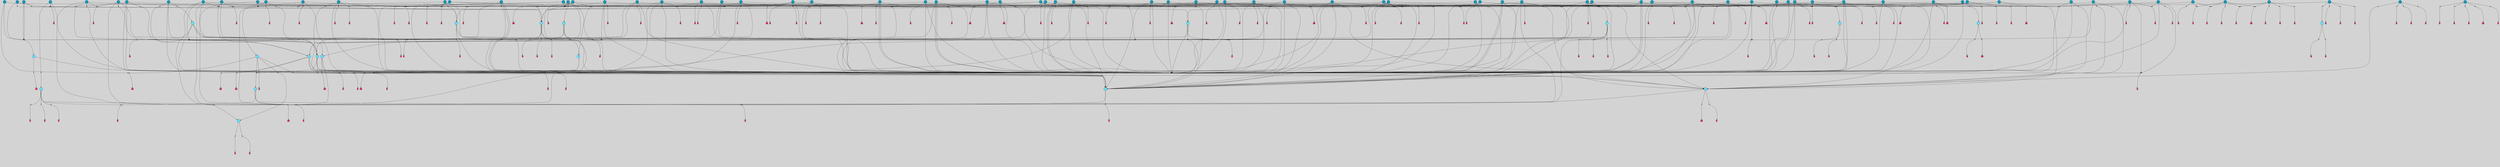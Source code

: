 // File exported with GEGELATI v1.3.1
// On the 2024-04-08 17:50:03
// With the File::TPGGraphDotExporter
digraph{
	graph[pad = "0.212, 0.055" bgcolor = lightgray]
	node[shape=circle style = filled label = ""]
		T3 [fillcolor="#66ddff"]
		T4 [fillcolor="#66ddff"]
		T7 [fillcolor="#66ddff"]
		T9 [fillcolor="#66ddff"]
		T11 [fillcolor="#66ddff"]
		T24 [fillcolor="#66ddff"]
		T54 [fillcolor="#66ddff"]
		T129 [fillcolor="#66ddff"]
		T164 [fillcolor="#66ddff"]
		T207 [fillcolor="#66ddff"]
		T250 [fillcolor="#66ddff"]
		T264 [fillcolor="#1199bb"]
		T311 [fillcolor="#66ddff"]
		T317 [fillcolor="#66ddff"]
		T318 [fillcolor="#1199bb"]
		T344 [fillcolor="#1199bb"]
		T365 [fillcolor="#66ddff"]
		T430 [fillcolor="#1199bb"]
		T455 [fillcolor="#66ddff"]
		T503 [fillcolor="#1199bb"]
		T519 [fillcolor="#1199bb"]
		T542 [fillcolor="#1199bb"]
		T546 [fillcolor="#1199bb"]
		T563 [fillcolor="#1199bb"]
		T567 [fillcolor="#1199bb"]
		T573 [fillcolor="#1199bb"]
		T575 [fillcolor="#1199bb"]
		T585 [fillcolor="#1199bb"]
		T588 [fillcolor="#1199bb"]
		T593 [fillcolor="#1199bb"]
		T598 [fillcolor="#1199bb"]
		T601 [fillcolor="#1199bb"]
		T604 [fillcolor="#1199bb"]
		T608 [fillcolor="#1199bb"]
		T612 [fillcolor="#1199bb"]
		T627 [fillcolor="#1199bb"]
		T630 [fillcolor="#66ddff"]
		T643 [fillcolor="#1199bb"]
		T644 [fillcolor="#1199bb"]
		T653 [fillcolor="#1199bb"]
		T657 [fillcolor="#1199bb"]
		T321 [fillcolor="#1199bb"]
		T659 [fillcolor="#1199bb"]
		T660 [fillcolor="#1199bb"]
		T662 [fillcolor="#66ddff"]
		T663 [fillcolor="#1199bb"]
		T666 [fillcolor="#1199bb"]
		T668 [fillcolor="#66ddff"]
		T669 [fillcolor="#1199bb"]
		T670 [fillcolor="#1199bb"]
		T679 [fillcolor="#1199bb"]
		T682 [fillcolor="#1199bb"]
		T689 [fillcolor="#1199bb"]
		T695 [fillcolor="#1199bb"]
		T696 [fillcolor="#66ddff"]
		T697 [fillcolor="#1199bb"]
		T700 [fillcolor="#1199bb"]
		T704 [fillcolor="#1199bb"]
		T705 [fillcolor="#1199bb"]
		T706 [fillcolor="#1199bb"]
		T709 [fillcolor="#1199bb"]
		T712 [fillcolor="#1199bb"]
		T713 [fillcolor="#1199bb"]
		T714 [fillcolor="#1199bb"]
		T717 [fillcolor="#1199bb"]
		T721 [fillcolor="#1199bb"]
		T722 [fillcolor="#1199bb"]
		T726 [fillcolor="#1199bb"]
		T727 [fillcolor="#1199bb"]
		T728 [fillcolor="#1199bb"]
		T731 [fillcolor="#1199bb"]
		T732 [fillcolor="#1199bb"]
		T733 [fillcolor="#1199bb"]
		T735 [fillcolor="#1199bb"]
		T737 [fillcolor="#1199bb"]
		T739 [fillcolor="#1199bb"]
		T741 [fillcolor="#1199bb"]
		T745 [fillcolor="#1199bb"]
		T747 [fillcolor="#1199bb"]
		T749 [fillcolor="#1199bb"]
		T750 [fillcolor="#66ddff"]
		T754 [fillcolor="#1199bb"]
		T755 [fillcolor="#1199bb"]
		T758 [fillcolor="#1199bb"]
		T760 [fillcolor="#1199bb"]
		T761 [fillcolor="#1199bb"]
		T762 [fillcolor="#1199bb"]
		T763 [fillcolor="#1199bb"]
		T764 [fillcolor="#1199bb"]
		T765 [fillcolor="#1199bb"]
		T766 [fillcolor="#1199bb"]
		T767 [fillcolor="#1199bb"]
		T768 [fillcolor="#1199bb"]
		T769 [fillcolor="#1199bb"]
		T770 [fillcolor="#1199bb"]
		T771 [fillcolor="#1199bb"]
		T772 [fillcolor="#1199bb"]
		T773 [fillcolor="#1199bb"]
		P9557 [fillcolor="#cccccc" shape=point] //6|
		I9557 [shape=box style=invis label="6|1&2|6#1|7&#92;n10|7&2|0#1|5&#92;n9|4&0|1#2|2&#92;n8|6&0|0#1|0&#92;n"]
		P9557 -> I9557[style=invis]
		A6774 [fillcolor="#ff3366" shape=box margin=0.03 width=0 height=0 label="3"]
		T3 -> P9557 -> A6774
		P9558 [fillcolor="#cccccc" shape=point] //3|
		I9558 [shape=box style=invis label="7|6&2|4#0|2&#92;n10|3&2|7#1|4&#92;n11|6&0|4#0|1&#92;n7|1&0|0#2|6&#92;n7|6&0|3#2|6&#92;n4|0&2|6#0|1&#92;n4|4&2|5#0|2&#92;n4|6&0|4#2|7&#92;n10|0&2|3#1|5&#92;n2|6&0|5#0|2&#92;n1|0&2|3#0|7&#92;n1|6&2|0#0|5&#92;n6|2&0|1#0|7&#92;n9|2&0|3#2|7&#92;n5|3&0|6#0|6&#92;n1|7&2|5#2|3&#92;n8|1&2|7#0|6&#92;n1|0&2|5#2|1&#92;n7|1&2|2#2|5&#92;n7|4&2|6#0|3&#92;n"]
		P9558 -> I9558[style=invis]
		A6775 [fillcolor="#ff3366" shape=box margin=0.03 width=0 height=0 label="4"]
		T3 -> P9558 -> A6775
		P9559 [fillcolor="#cccccc" shape=point] //7|
		I9559 [shape=box style=invis label="0|2&2|4#2|6&#92;n5|3&0|6#0|1&#92;n4|7&2|6#0|5&#92;n7|6&0|7#0|5&#92;n10|7&2|2#1|1&#92;n"]
		P9559 -> I9559[style=invis]
		A6776 [fillcolor="#ff3366" shape=box margin=0.03 width=0 height=0 label="4"]
		T4 -> P9559 -> A6776
		P9560 [fillcolor="#cccccc" shape=point] //0|
		I9560 [shape=box style=invis label="2|5&0|1#0|6&#92;n6|1&2|2#2|7&#92;n8|0&0|3#1|4&#92;n4|3&2|5#2|4&#92;n8|1&2|4#0|0&#92;n6|6&0|1#2|6&#92;n11|7&2|4#2|5&#92;n6|2&2|4#0|2&#92;n8|5&2|4#2|4&#92;n2|1&2|1#2|2&#92;n2|7&2|5#2|6&#92;n9|7&0|5#0|4&#92;n1|2&0|5#2|6&#92;n4|2&2|3#2|7&#92;n3|3&2|1#0|2&#92;n"]
		P9560 -> I9560[style=invis]
		A6777 [fillcolor="#ff3366" shape=box margin=0.03 width=0 height=0 label="5"]
		T4 -> P9560 -> A6777
		P9561 [fillcolor="#cccccc" shape=point] //-3|
		I9561 [shape=box style=invis label="1|6&2|7#0|7&#92;n10|2&0|7#1|3&#92;n9|6&2|7#2|2&#92;n5|3&0|7#0|7&#92;n1|6&2|3#0|0&#92;n2|3&2|3#2|2&#92;n5|1&2|6#0|6&#92;n"]
		P9561 -> I9561[style=invis]
		A6778 [fillcolor="#ff3366" shape=box margin=0.03 width=0 height=0 label="7"]
		T7 -> P9561 -> A6778
		P9562 [fillcolor="#cccccc" shape=point] //5|
		I9562 [shape=box style=invis label="0|5&2|3#0|1&#92;n0|6&2|1#2|4&#92;n6|2&2|6#0|7&#92;n7|4&0|3#0|1&#92;n5|4&0|7#1|6&#92;n9|1&0|5#2|2&#92;n6|3&2|3#1|7&#92;n11|7&2|4#1|6&#92;n2|5&0|1#0|0&#92;n4|7&0|0#0|2&#92;n6|2&0|6#0|0&#92;n2|1&2|6#2|4&#92;n10|0&2|0#1|0&#92;n6|6&2|4#0|6&#92;n"]
		P9562 -> I9562[style=invis]
		A6779 [fillcolor="#ff3366" shape=box margin=0.03 width=0 height=0 label="8"]
		T7 -> P9562 -> A6779
		P9563 [fillcolor="#cccccc" shape=point] //-6|
		I9563 [shape=box style=invis label="11|1&0|7#2|0&#92;n10|4&0|1#1|0&#92;n4|3&2|4#2|1&#92;n0|5&2|0#0|0&#92;n6|1&0|0#0|3&#92;n8|2&2|0#0|4&#92;n11|4&2|0#1|6&#92;n7|0&2|6#2|3&#92;n5|3&2|6#2|0&#92;n2|0&2|0#0|4&#92;n"]
		P9563 -> I9563[style=invis]
		A6780 [fillcolor="#ff3366" shape=box margin=0.03 width=0 height=0 label="9"]
		T9 -> P9563 -> A6780
		P9564 [fillcolor="#cccccc" shape=point] //2|
		I9564 [shape=box style=invis label="6|3&2|7#1|4&#92;n8|6&0|0#2|5&#92;n2|1&0|2#0|3&#92;n8|7&0|6#0|4&#92;n2|1&2|0#0|1&#92;n0|0&2|2#2|3&#92;n6|6&0|7#2|1&#92;n6|1&0|7#2|6&#92;n5|4&2|7#0|4&#92;n0|3&0|4#2|0&#92;n11|0&2|0#2|5&#92;n4|5&2|5#2|4&#92;n5|7&0|6#0|4&#92;n9|7&2|5#0|3&#92;n5|4&2|1#0|3&#92;n5|3&0|1#1|7&#92;n0|4&0|3#2|5&#92;n"]
		P9564 -> I9564[style=invis]
		A6781 [fillcolor="#ff3366" shape=box margin=0.03 width=0 height=0 label="10"]
		T9 -> P9564 -> A6781
		P9565 [fillcolor="#cccccc" shape=point] //6|
		I9565 [shape=box style=invis label="3|0&2|7#2|2&#92;n3|2&0|4#2|5&#92;n5|1&0|2#1|0&#92;n8|7&0|1#2|0&#92;n8|5&0|3#0|6&#92;n0|2&0|2#2|3&#92;n1|5&2|5#0|5&#92;n5|6&0|6#0|7&#92;n6|7&0|0#2|6&#92;n1|2&2|3#0|0&#92;n7|7&2|3#0|4&#92;n0|7&2|7#0|6&#92;n1|0&2|2#2|7&#92;n4|4&0|1#0|0&#92;n"]
		P9565 -> I9565[style=invis]
		A6782 [fillcolor="#ff3366" shape=box margin=0.03 width=0 height=0 label="11"]
		T11 -> P9565 -> A6782
		P9566 [fillcolor="#cccccc" shape=point] //-4|
		I9566 [shape=box style=invis label="4|1&0|4#2|6&#92;n1|2&2|2#2|0&#92;n1|2&2|0#0|6&#92;n8|4&2|3#2|5&#92;n5|5&2|1#1|0&#92;n"]
		P9566 -> I9566[style=invis]
		A6783 [fillcolor="#ff3366" shape=box margin=0.03 width=0 height=0 label="12"]
		T11 -> P9566 -> A6783
		P9567 [fillcolor="#cccccc" shape=point] //-3|
		I9567 [shape=box style=invis label="8|1&2|3#0|5&#92;n0|6&0|5#0|5&#92;n3|7&2|1#0|6&#92;n3|5&0|1#0|0&#92;n9|5&2|0#0|4&#92;n3|5&0|2#0|3&#92;n10|6&2|4#1|0&#92;n9|4&2|7#2|6&#92;n1|7&2|5#2|2&#92;n"]
		P9567 -> I9567[style=invis]
		A6784 [fillcolor="#ff3366" shape=box margin=0.03 width=0 height=0 label="5"]
		T4 -> P9567 -> A6784
		P9568 [fillcolor="#cccccc" shape=point] //1|
		I9568 [shape=box style=invis label="5|1&0|6#2|7&#92;n2|4&0|4#2|2&#92;n0|6&0|5#0|4&#92;n10|6&2|5#1|6&#92;n9|3&0|1#1|7&#92;n10|3&2|2#1|0&#92;n5|0&0|0#2|1&#92;n11|3&2|3#1|5&#92;n10|3&0|1#1|0&#92;n2|4&0|1#0|1&#92;n0|2&0|3#2|4&#92;n9|2&2|1#2|5&#92;n11|7&2|6#2|6&#92;n"]
		P9568 -> I9568[style=invis]
		T24 -> P9568 -> T7
		P9569 [fillcolor="#cccccc" shape=point] //5|
		I9569 [shape=box style=invis label="3|0&2|0#0|1&#92;n3|0&0|7#0|1&#92;n5|3&0|2#2|6&#92;n4|4&2|4#2|6&#92;n11|2&0|7#1|6&#92;n2|7&2|2#2|5&#92;n9|3&2|6#2|7&#92;n7|7&0|0#0|4&#92;n6|1&2|4#2|3&#92;n5|4&2|0#1|6&#92;n1|3&0|7#0|4&#92;n"]
		P9569 -> I9569[style=invis]
		A6785 [fillcolor="#ff3366" shape=box margin=0.03 width=0 height=0 label="7"]
		T24 -> P9569 -> A6785
		P9570 [fillcolor="#cccccc" shape=point] //-2|
		I9570 [shape=box style=invis label="4|1&0|4#0|3&#92;n4|2&0|5#2|0&#92;n5|5&2|6#0|5&#92;n1|4&0|1#0|2&#92;n6|3&2|7#1|5&#92;n0|4&2|0#0|3&#92;n8|5&2|5#1|2&#92;n10|7&2|7#1|1&#92;n3|4&0|0#2|1&#92;n3|6&2|5#2|5&#92;n8|3&0|1#0|7&#92;n10|0&2|7#1|3&#92;n4|1&2|4#0|1&#92;n9|3&2|0#0|4&#92;n3|6&2|0#0|4&#92;n1|2&0|6#2|1&#92;n4|0&2|1#2|2&#92;n"]
		P9570 -> I9570[style=invis]
		A6786 [fillcolor="#ff3366" shape=box margin=0.03 width=0 height=0 label="14"]
		T24 -> P9570 -> A6786
		P9571 [fillcolor="#cccccc" shape=point] //8|
		I9571 [shape=box style=invis label="9|0&0|1#2|0&#92;n10|1&2|5#1|4&#92;n8|2&2|6#0|4&#92;n2|4&2|5#2|3&#92;n4|2&2|2#0|2&#92;n7|5&0|2#0|0&#92;n8|2&2|1#1|3&#92;n8|7&0|7#2|1&#92;n1|1&0|0#0|7&#92;n5|6&2|5#1|0&#92;n6|6&2|5#0|0&#92;n11|4&0|3#2|6&#92;n4|2&2|4#0|7&#92;n5|6&0|1#2|0&#92;n11|3&0|2#0|7&#92;n"]
		P9571 -> I9571[style=invis]
		A6787 [fillcolor="#ff3366" shape=box margin=0.03 width=0 height=0 label="6"]
		T54 -> P9571 -> A6787
		T54 -> P9569
		P9572 [fillcolor="#cccccc" shape=point] //-10|
		I9572 [shape=box style=invis label="3|6&0|0#0|4&#92;n4|1&2|4#0|1&#92;n5|1&0|1#0|4&#92;n5|5&2|6#0|5&#92;n6|5&0|6#0|3&#92;n11|1&2|0#0|1&#92;n0|7&2|0#0|3&#92;n1|2&0|6#0|1&#92;n8|0&0|4#2|0&#92;n0|4&0|7#2|7&#92;n7|0&2|7#1|3&#92;n3|1&0|5#2|5&#92;n5|1&0|4#0|3&#92;n2|2&0|2#0|0&#92;n8|3&0|1#0|7&#92;n3|0&0|3#0|5&#92;n7|2&0|5#2|0&#92;n6|3&2|7#1|5&#92;n4|7&2|7#2|1&#92;n"]
		P9572 -> I9572[style=invis]
		A6788 [fillcolor="#ff3366" shape=box margin=0.03 width=0 height=0 label="14"]
		T54 -> P9572 -> A6788
		T54 -> P9562
		T129 -> P9571
		T129 -> P9569
		P9573 [fillcolor="#cccccc" shape=point] //10|
		I9573 [shape=box style=invis label="4|5&2|7#2|1&#92;n1|7&2|3#0|6&#92;n3|5&2|2#0|3&#92;n10|3&0|7#1|4&#92;n7|1&0|4#2|6&#92;n10|2&0|3#1|7&#92;n9|5&2|0#0|4&#92;n4|0&0|3#2|7&#92;n11|4&2|6#1|2&#92;n5|4&2|7#0|2&#92;n2|6&2|4#0|0&#92;n6|5&0|7#2|1&#92;n5|3&2|3#1|6&#92;n10|7&2|0#1|2&#92;n"]
		P9573 -> I9573[style=invis]
		A6789 [fillcolor="#ff3366" shape=box margin=0.03 width=0 height=0 label="5"]
		T129 -> P9573 -> A6789
		P9574 [fillcolor="#cccccc" shape=point] //5|
		I9574 [shape=box style=invis label="9|4&2|3#1|3&#92;n0|4&2|4#0|5&#92;n6|1&2|6#2|5&#92;n4|0&0|5#2|0&#92;n"]
		P9574 -> I9574[style=invis]
		A6790 [fillcolor="#ff3366" shape=box margin=0.03 width=0 height=0 label="7"]
		T129 -> P9574 -> A6790
		P9575 [fillcolor="#cccccc" shape=point] //6|
		I9575 [shape=box style=invis label="9|4&2|7#0|6&#92;n8|4&0|1#1|0&#92;n1|3&0|0#2|1&#92;n2|4&0|6#2|2&#92;n5|1&2|5#0|7&#92;n3|0&0|3#2|6&#92;n2|2&2|6#0|2&#92;n8|4&0|4#2|2&#92;n5|1&2|4#0|3&#92;n9|4&0|6#0|6&#92;n5|0&2|2#1|5&#92;n11|7&0|0#1|1&#92;n0|4&0|3#0|3&#92;n7|7&2|4#2|5&#92;n1|5&0|1#2|1&#92;n"]
		P9575 -> I9575[style=invis]
		A6791 [fillcolor="#ff3366" shape=box margin=0.03 width=0 height=0 label="1"]
		T129 -> P9575 -> A6791
		T164 -> P9560
		P9576 [fillcolor="#cccccc" shape=point] //-1|
		I9576 [shape=box style=invis label="6|4&0|4#2|4&#92;n4|5&2|5#2|4&#92;n9|7&2|5#0|3&#92;n3|7&2|6#0|6&#92;n8|7&0|6#0|4&#92;n2|1&2|0#0|1&#92;n8|6&0|0#2|5&#92;n2|1&0|2#0|3&#92;n6|1&0|7#2|6&#92;n6|3&0|1#1|6&#92;n5|4&2|7#0|4&#92;n0|7&0|4#2|0&#92;n11|0&2|0#2|5&#92;n3|7&2|0#2|7&#92;n8|3&2|7#1|4&#92;n5|7&0|6#0|4&#92;n0|0&2|3#2|3&#92;n5|4&2|1#0|3&#92;n0|4&0|3#2|5&#92;n"]
		P9576 -> I9576[style=invis]
		A6792 [fillcolor="#ff3366" shape=box margin=0.03 width=0 height=0 label="10"]
		T164 -> P9576 -> A6792
		P9577 [fillcolor="#cccccc" shape=point] //-7|
		I9577 [shape=box style=invis label="6|1&0|2#0|3&#92;n1|2&0|1#2|0&#92;n10|3&2|2#1|1&#92;n0|1&0|2#0|7&#92;n4|6&2|7#2|4&#92;n6|0&2|7#0|6&#92;n"]
		P9577 -> I9577[style=invis]
		A6793 [fillcolor="#ff3366" shape=box margin=0.03 width=0 height=0 label="7"]
		T164 -> P9577 -> A6793
		P9578 [fillcolor="#cccccc" shape=point] //-6|
		I9578 [shape=box style=invis label="11|7&0|1#0|6&#92;n3|5&0|1#0|3&#92;n1|5&0|5#0|6&#92;n1|7&2|5#2|2&#92;n0|0&0|2#2|2&#92;n4|4&0|1#0|5&#92;n6|4&2|2#0|2&#92;n0|6&2|5#0|5&#92;n0|3&2|2#2|6&#92;n"]
		P9578 -> I9578[style=invis]
		A6794 [fillcolor="#ff3366" shape=box margin=0.03 width=0 height=0 label="5"]
		T164 -> P9578 -> A6794
		P9579 [fillcolor="#cccccc" shape=point] //4|
		I9579 [shape=box style=invis label="4|3&0|6#0|3&#92;n5|7&2|3#2|2&#92;n5|6&0|7#1|2&#92;n1|4&2|6#0|3&#92;n8|4&2|1#2|5&#92;n9|5&2|4#1|4&#92;n2|4&0|5#0|7&#92;n10|0&0|6#1|3&#92;n3|0&0|6#0|2&#92;n2|7&2|7#2|6&#92;n5|2&0|5#1|5&#92;n10|4&2|5#1|7&#92;n4|0&0|4#2|4&#92;n11|1&0|4#2|6&#92;n10|6&2|0#1|4&#92;n9|7&0|3#1|4&#92;n4|5&2|7#0|6&#92;n11|5&2|6#2|3&#92;n0|3&0|5#0|1&#92;n"]
		P9579 -> I9579[style=invis]
		A6795 [fillcolor="#ff3366" shape=box margin=0.03 width=0 height=0 label="13"]
		T164 -> P9579 -> A6795
		P9580 [fillcolor="#cccccc" shape=point] //7|
		I9580 [shape=box style=invis label="7|0&2|1#2|0&#92;n9|7&2|1#1|7&#92;n8|2&0|1#1|0&#92;n6|6&0|2#1|1&#92;n2|2&0|5#0|0&#92;n5|7&0|0#2|1&#92;n5|1&2|5#1|5&#92;n4|7&2|4#2|3&#92;n10|5&2|2#1|5&#92;n1|3&2|2#2|0&#92;n10|2&2|6#1|5&#92;n"]
		P9580 -> I9580[style=invis]
		A6796 [fillcolor="#ff3366" shape=box margin=0.03 width=0 height=0 label="1"]
		T207 -> P9580 -> A6796
		P9581 [fillcolor="#cccccc" shape=point] //-3|
		I9581 [shape=box style=invis label="3|7&0|0#0|2&#92;n11|5&0|1#1|1&#92;n4|1&0|6#2|6&#92;n4|0&0|1#0|5&#92;n"]
		P9581 -> I9581[style=invis]
		T207 -> P9581 -> T24
		P9582 [fillcolor="#cccccc" shape=point] //5|
		I9582 [shape=box style=invis label="8|1&2|6#0|6&#92;n3|0&0|7#0|1&#92;n11|3&0|2#2|6&#92;n4|4&2|4#2|6&#92;n11|2&0|7#1|6&#92;n2|7&2|2#2|5&#92;n7|7&0|0#0|4&#92;n6|1&2|4#2|3&#92;n5|4&2|0#1|6&#92;n3|0&2|0#0|1&#92;n1|3&0|7#0|4&#92;n"]
		P9582 -> I9582[style=invis]
		A6797 [fillcolor="#ff3366" shape=box margin=0.03 width=0 height=0 label="7"]
		T207 -> P9582 -> A6797
		P9583 [fillcolor="#cccccc" shape=point] //5|
		I9583 [shape=box style=invis label="10|4&2|6#1|2&#92;n8|4&0|1#1|0&#92;n0|4&2|6#0|0&#92;n8|4&2|5#2|1&#92;n7|5&2|5#1|0&#92;n3|6&0|6#2|2&#92;n1|7&0|7#0|5&#92;n2|0&0|7#2|4&#92;n9|4&2|6#2|7&#92;n2|6&2|2#0|0&#92;n11|7&2|7#0|7&#92;n5|5&0|0#0|1&#92;n10|1&0|0#1|0&#92;n7|3&0|1#2|5&#92;n9|2&2|7#1|5&#92;n9|0&2|5#1|2&#92;n1|6&2|4#2|2&#92;n3|3&2|2#0|7&#92;n1|6&2|0#0|0&#92;n6|4&2|6#1|0&#92;n"]
		P9583 -> I9583[style=invis]
		A6798 [fillcolor="#ff3366" shape=box margin=0.03 width=0 height=0 label="1"]
		T207 -> P9583 -> A6798
		P9584 [fillcolor="#cccccc" shape=point] //7|
		I9584 [shape=box style=invis label="6|1&2|6#2|7&#92;n7|0&2|4#2|3&#92;n3|3&0|7#0|6&#92;n5|4&0|2#2|4&#92;n8|5&2|6#2|7&#92;n0|0&2|3#0|3&#92;n5|4&2|4#2|6&#92;n"]
		P9584 -> I9584[style=invis]
		T207 -> P9584 -> T4
		P9585 [fillcolor="#cccccc" shape=point] //8|
		I9585 [shape=box style=invis label="5|4&2|1#1|0&#92;n3|0&0|3#2|0&#92;n3|7&2|2#0|6&#92;n6|6&0|2#2|4&#92;n0|0&0|2#0|6&#92;n"]
		P9585 -> I9585[style=invis]
		T250 -> P9585 -> T164
		P9586 [fillcolor="#cccccc" shape=point] //5|
		I9586 [shape=box style=invis label="3|0&2|0#2|1&#92;n3|0&0|7#0|1&#92;n5|3&0|2#2|6&#92;n4|4&2|4#2|6&#92;n5|4&2|0#1|6&#92;n2|7&2|2#2|5&#92;n1|3&0|7#0|4&#92;n11|6&2|2#0|7&#92;n7|7&0|0#0|4&#92;n6|1&2|4#2|3&#92;n11|0&0|7#1|6&#92;n9|3&2|6#2|7&#92;n"]
		P9586 -> I9586[style=invis]
		A6799 [fillcolor="#ff3366" shape=box margin=0.03 width=0 height=0 label="7"]
		T250 -> P9586 -> A6799
		P9587 [fillcolor="#cccccc" shape=point] //7|
		I9587 [shape=box style=invis label="7|4&2|7#0|4&#92;n4|6&0|1#2|5&#92;n2|1&2|3#0|0&#92;n4|3&2|0#0|1&#92;n0|0&2|7#2|7&#92;n7|7&0|5#2|3&#92;n5|0&2|1#2|2&#92;n10|0&0|4#1|2&#92;n4|4&0|7#0|0&#92;n6|7&0|2#0|1&#92;n1|4&2|5#0|4&#92;n"]
		P9587 -> I9587[style=invis]
		A6800 [fillcolor="#ff3366" shape=box margin=0.03 width=0 height=0 label="0"]
		T250 -> P9587 -> A6800
		T250 -> P9569
		P9588 [fillcolor="#cccccc" shape=point] //10|
		I9588 [shape=box style=invis label="6|1&2|4#2|3&#92;n3|0&0|7#0|1&#92;n5|3&0|2#2|6&#92;n4|4&0|4#2|6&#92;n5|4&2|0#1|6&#92;n10|5&0|6#1|5&#92;n2|5&2|1#2|2&#92;n1|3&0|7#0|4&#92;n3|0&2|0#0|1&#92;n11|2&0|5#1|6&#92;n9|3&2|6#2|7&#92;n7|7&0|0#0|4&#92;n"]
		P9588 -> I9588[style=invis]
		A6801 [fillcolor="#ff3366" shape=box margin=0.03 width=0 height=0 label="7"]
		T250 -> P9588 -> A6801
		P9589 [fillcolor="#cccccc" shape=point] //-2|
		I9589 [shape=box style=invis label="11|7&2|0#1|7&#92;n4|3&0|1#2|5&#92;n0|4&2|4#2|7&#92;n1|6&0|0#0|4&#92;n4|0&0|0#0|5&#92;n0|6&2|3#2|0&#92;n9|6&2|5#1|3&#92;n0|7&2|1#2|5&#92;n4|4&0|5#0|1&#92;n10|4&0|0#1|0&#92;n"]
		P9589 -> I9589[style=invis]
		A6802 [fillcolor="#ff3366" shape=box margin=0.03 width=0 height=0 label="12"]
		T264 -> P9589 -> A6802
		P9590 [fillcolor="#cccccc" shape=point] //-3|
		I9590 [shape=box style=invis label="7|2&2|4#0|2&#92;n4|1&2|6#0|1&#92;n11|6&0|4#0|1&#92;n7|1&0|0#2|6&#92;n6|2&0|1#0|7&#92;n10|3&2|7#1|4&#92;n3|5&2|3#0|1&#92;n4|4&2|5#0|2&#92;n4|6&0|4#2|7&#92;n2|5&0|5#0|2&#92;n10|0&2|3#1|4&#92;n0|1&2|7#0|6&#92;n7|6&0|3#2|6&#92;n1|3&0|6#2|0&#92;n5|3&0|6#0|6&#92;n1|4&2|5#2|3&#92;n1|6&2|0#0|5&#92;n9|2&0|3#2|7&#92;n7|1&2|2#2|5&#92;n"]
		P9590 -> I9590[style=invis]
		T264 -> P9590 -> T207
		P9591 [fillcolor="#cccccc" shape=point] //2|
		I9591 [shape=box style=invis label="4|1&0|4#2|6&#92;n5|5&2|1#1|0&#92;n1|0&2|0#0|6&#92;n8|4&2|3#2|5&#92;n"]
		P9591 -> I9591[style=invis]
		T264 -> P9591 -> T11
		P9592 [fillcolor="#cccccc" shape=point] //2|
		I9592 [shape=box style=invis label="11|0&2|3#0|7&#92;n10|4&2|5#1|6&#92;n4|7&0|2#2|3&#92;n6|0&2|6#0|6&#92;n9|0&0|7#0|5&#92;n7|2&2|4#1|2&#92;n5|1&2|6#2|7&#92;n"]
		P9592 -> I9592[style=invis]
		T311 -> P9592 -> T7
		P9593 [fillcolor="#cccccc" shape=point] //5|
		I9593 [shape=box style=invis label="5|4&2|0#1|6&#92;n3|0&0|7#0|1&#92;n5|3&0|2#2|6&#92;n11|2&0|7#1|6&#92;n2|7&2|2#2|5&#92;n9|3&2|6#2|7&#92;n7|7&0|0#0|4&#92;n6|1&2|4#2|3&#92;n3|0&2|0#0|1&#92;n1|3&2|7#0|4&#92;n"]
		P9593 -> I9593[style=invis]
		A6803 [fillcolor="#ff3366" shape=box margin=0.03 width=0 height=0 label="7"]
		T311 -> P9593 -> A6803
		T311 -> P9589
		P9594 [fillcolor="#cccccc" shape=point] //-1|
		I9594 [shape=box style=invis label="1|7&2|1#0|6&#92;n8|1&2|3#0|5&#92;n10|6&2|7#1|0&#92;n1|7&2|5#0|2&#92;n0|3&0|3#2|2&#92;n3|5&0|1#0|0&#92;n3|5&0|2#0|3&#92;n1|5&2|0#0|4&#92;n5|7&2|2#2|5&#92;n4|0&2|3#0|3&#92;n"]
		P9594 -> I9594[style=invis]
		T311 -> P9594 -> T3
		P9595 [fillcolor="#cccccc" shape=point] //2|
		I9595 [shape=box style=invis label="4|1&0|5#0|1&#92;n6|4&0|7#2|4&#92;n10|5&2|6#1|4&#92;n9|2&0|4#2|3&#92;n6|2&2|3#1|7&#92;n8|1&0|2#0|3&#92;n4|0&2|0#0|1&#92;n"]
		P9595 -> I9595[style=invis]
		T311 -> P9595 -> T54
		P9596 [fillcolor="#cccccc" shape=point] //7|
		I9596 [shape=box style=invis label="9|6&2|6#1|3&#92;n9|7&2|0#1|7&#92;n3|0&2|0#0|0&#92;n1|6&0|0#0|4&#92;n7|4&0|3#0|1&#92;n"]
		P9596 -> I9596[style=invis]
		A6804 [fillcolor="#ff3366" shape=box margin=0.03 width=0 height=0 label="12"]
		T318 -> P9596 -> A6804
		P9597 [fillcolor="#cccccc" shape=point] //-9|
		I9597 [shape=box style=invis label="7|1&0|0#2|6&#92;n1|6&0|4#2|7&#92;n7|6&2|4#0|2&#92;n10|7&2|1#1|3&#92;n7|6&0|3#2|6&#92;n4|0&2|2#2|1&#92;n1|0&0|5#2|3&#92;n6|1&2|6#1|1&#92;n7|4&2|6#1|0&#92;n9|5&0|1#0|2&#92;n9|2&0|3#0|7&#92;n6|0&2|7#0|6&#92;n10|5&2|3#1|5&#92;n10|0&2|7#1|4&#92;n1|0&2|3#0|7&#92;n5|2&0|6#0|6&#92;n2|6&0|1#0|2&#92;n7|4&2|5#0|3&#92;n3|6&2|4#0|5&#92;n1|6&2|0#0|5&#92;n"]
		P9597 -> I9597[style=invis]
		A6805 [fillcolor="#ff3366" shape=box margin=0.03 width=0 height=0 label="4"]
		T318 -> P9597 -> A6805
		P9598 [fillcolor="#cccccc" shape=point] //-7|
		I9598 [shape=box style=invis label="9|1&2|7#2|1&#92;n7|0&2|0#2|7&#92;n2|3&2|3#2|2&#92;n8|5&2|1#0|3&#92;n5|5&0|7#0|1&#92;n1|6&2|7#0|7&#92;n10|2&0|7#1|3&#92;n6|4&2|2#2|4&#92;n0|6&2|5#0|2&#92;n"]
		P9598 -> I9598[style=invis]
		A6806 [fillcolor="#ff3366" shape=box margin=0.03 width=0 height=0 label="7"]
		T318 -> P9598 -> A6806
		P9599 [fillcolor="#cccccc" shape=point] //3|
		I9599 [shape=box style=invis label="7|6&2|4#0|2&#92;n10|3&2|7#1|4&#92;n11|6&0|4#0|1&#92;n7|1&0|0#2|6&#92;n7|6&0|3#2|6&#92;n4|0&2|6#0|1&#92;n4|4&2|5#0|2&#92;n4|6&0|4#2|7&#92;n10|0&2|3#1|5&#92;n2|6&0|5#0|2&#92;n1|0&2|3#0|7&#92;n1|6&2|0#0|5&#92;n6|2&0|1#0|7&#92;n9|2&0|3#2|7&#92;n5|3&0|6#0|6&#92;n1|7&2|5#2|3&#92;n8|1&2|7#0|6&#92;n1|0&2|5#2|1&#92;n7|1&2|2#2|5&#92;n7|4&2|6#0|3&#92;n"]
		P9599 -> I9599[style=invis]
		A6807 [fillcolor="#ff3366" shape=box margin=0.03 width=0 height=0 label="4"]
		T317 -> P9599 -> A6807
		P9600 [fillcolor="#cccccc" shape=point] //6|
		I9600 [shape=box style=invis label="6|1&2|6#1|7&#92;n10|7&2|0#1|5&#92;n9|4&0|1#2|2&#92;n8|6&0|0#1|0&#92;n"]
		P9600 -> I9600[style=invis]
		A6808 [fillcolor="#ff3366" shape=box margin=0.03 width=0 height=0 label="3"]
		T317 -> P9600 -> A6808
		P9601 [fillcolor="#cccccc" shape=point] //-9|
		I9601 [shape=box style=invis label="11|5&0|0#2|6&#92;n8|5&2|3#2|1&#92;n7|1&0|6#1|3&#92;n11|4&0|2#0|1&#92;n9|0&2|7#1|6&#92;n10|1&0|3#1|6&#92;n0|3&0|4#2|5&#92;n5|7&2|3#1|6&#92;n2|0&2|1#0|7&#92;n"]
		P9601 -> I9601[style=invis]
		A6809 [fillcolor="#ff3366" shape=box margin=0.03 width=0 height=0 label="2"]
		T318 -> P9601 -> A6809
		P9602 [fillcolor="#cccccc" shape=point] //-1|
		I9602 [shape=box style=invis label="1|7&2|1#0|6&#92;n8|1&2|3#0|5&#92;n10|6&2|7#1|0&#92;n1|7&2|5#0|2&#92;n0|3&0|3#2|2&#92;n3|5&0|1#0|0&#92;n3|5&0|2#0|3&#92;n1|5&2|0#0|4&#92;n5|7&2|2#2|5&#92;n4|0&2|3#0|3&#92;n"]
		P9602 -> I9602[style=invis]
		T318 -> P9602 -> T317
		P9603 [fillcolor="#cccccc" shape=point] //-4|
		I9603 [shape=box style=invis label="7|2&2|4#0|2&#92;n4|1&2|6#0|1&#92;n0|1&2|7#0|6&#92;n6|2&0|1#0|7&#92;n10|3&2|7#1|4&#92;n3|5&2|3#0|1&#92;n4|4&2|5#0|2&#92;n4|6&0|4#2|7&#92;n2|5&0|5#0|2&#92;n10|0&2|3#1|4&#92;n11|6&0|4#0|1&#92;n7|6&0|3#2|6&#92;n1|3&0|6#2|0&#92;n5|3&0|6#0|6&#92;n1|4&2|5#2|3&#92;n1|1&2|0#0|5&#92;n9|2&0|3#2|7&#92;n7|1&2|2#2|5&#92;n"]
		P9603 -> I9603[style=invis]
		T344 -> P9603 -> T207
		T344 -> P9591
		T344 -> P9591
		P9604 [fillcolor="#cccccc" shape=point] //2|
		I9604 [shape=box style=invis label="11|2&2|1#2|2&#92;n0|1&0|0#0|6&#92;n9|2&0|4#2|2&#92;n9|7&2|0#0|0&#92;n4|5&0|6#2|7&#92;n6|7&0|2#0|1&#92;n5|6&0|2#1|0&#92;n11|6&2|1#2|1&#92;n11|0&0|0#2|3&#92;n8|4&0|7#1|1&#92;n11|3&0|7#1|6&#92;n9|2&2|1#2|5&#92;n11|7&0|2#0|2&#92;n"]
		P9604 -> I9604[style=invis]
		T365 -> P9604 -> T3
		P9605 [fillcolor="#cccccc" shape=point] //4|
		I9605 [shape=box style=invis label="7|1&0|6#0|1&#92;n6|7&2|7#1|7&#92;n10|1&2|1#1|1&#92;n9|6&2|2#1|4&#92;n4|7&0|4#2|2&#92;n9|6&0|5#1|1&#92;n10|0&2|6#1|6&#92;n5|1&0|1#2|3&#92;n10|1&0|5#1|0&#92;n3|4&2|3#0|0&#92;n8|2&0|5#2|4&#92;n1|6&2|0#0|0&#92;n2|3&0|1#2|6&#92;n5|2&2|2#1|6&#92;n2|2&0|1#2|1&#92;n3|1&2|7#0|3&#92;n6|7&2|3#0|4&#92;n"]
		P9605 -> I9605[style=invis]
		A6810 [fillcolor="#ff3366" shape=box margin=0.03 width=0 height=0 label="10"]
		T365 -> P9605 -> A6810
		P9606 [fillcolor="#cccccc" shape=point] //3|
		I9606 [shape=box style=invis label="4|7&0|7#2|7&#92;n11|5&2|6#0|2&#92;n5|5&2|6#2|0&#92;n3|2&0|6#0|3&#92;n10|2&2|5#1|5&#92;n9|4&2|3#1|5&#92;n2|5&2|7#2|4&#92;n11|3&2|5#1|0&#92;n7|0&0|7#2|1&#92;n1|2&0|5#0|1&#92;n"]
		P9606 -> I9606[style=invis]
		A6811 [fillcolor="#ff3366" shape=box margin=0.03 width=0 height=0 label="5"]
		T365 -> P9606 -> A6811
		P9607 [fillcolor="#cccccc" shape=point] //4|
		I9607 [shape=box style=invis label="4|3&0|2#2|3&#92;n9|4&0|7#0|5&#92;n9|2&2|3#0|4&#92;n10|4&2|5#1|7&#92;n7|2&2|6#2|1&#92;n7|2&2|4#1|2&#92;n2|5&2|6#2|6&#92;n2|0&2|7#0|3&#92;n4|5&0|2#2|4&#92;n5|1&2|1#2|7&#92;n"]
		P9607 -> I9607[style=invis]
		T430 -> P9607 -> T7
		T430 -> P9569
		P9608 [fillcolor="#cccccc" shape=point] //2|
		I9608 [shape=box style=invis label="7|5&0|2#0|0&#92;n10|6&2|1#1|3&#92;n0|4&2|2#0|2&#92;n7|0&2|4#1|2&#92;n9|0&2|1#1|0&#92;n10|7&0|1#1|5&#92;n4|4&0|7#2|7&#92;n"]
		P9608 -> I9608[style=invis]
		T430 -> P9608 -> T311
		P9609 [fillcolor="#cccccc" shape=point] //7|
		I9609 [shape=box style=invis label="3|4&2|2#2|2&#92;n9|7&2|5#0|2&#92;n11|5&2|2#2|7&#92;n9|0&2|1#1|5&#92;n8|0&2|1#0|0&#92;n"]
		P9609 -> I9609[style=invis]
		A6812 [fillcolor="#ff3366" shape=box margin=0.03 width=0 height=0 label="7"]
		T430 -> P9609 -> A6812
		P9610 [fillcolor="#cccccc" shape=point] //-7|
		I9610 [shape=box style=invis label="10|2&0|6#1|3&#92;n5|3&0|7#0|7&#92;n10|6&0|0#1|5&#92;n5|2&0|2#0|1&#92;n1|0&2|7#0|7&#92;n1|6&2|3#0|0&#92;n9|2&2|7#2|2&#92;n7|0&2|7#2|5&#92;n7|0&2|6#0|2&#92;n2|3&2|3#2|2&#92;n"]
		P9610 -> I9610[style=invis]
		A6813 [fillcolor="#ff3366" shape=box margin=0.03 width=0 height=0 label="7"]
		T430 -> P9610 -> A6813
		P9611 [fillcolor="#cccccc" shape=point] //2|
		I9611 [shape=box style=invis label="9|0&0|7#0|5&#92;n10|4&2|5#1|6&#92;n4|7&0|2#2|3&#92;n6|0&2|6#0|6&#92;n11|0&2|3#0|7&#92;n7|0&2|4#1|2&#92;n6|3&2|6#2|1&#92;n5|1&2|6#2|7&#92;n"]
		P9611 -> I9611[style=invis]
		T455 -> P9611 -> T7
		T455 -> P9595
		P9612 [fillcolor="#cccccc" shape=point] //4|
		I9612 [shape=box style=invis label="6|0&2|6#0|7&#92;n11|2&0|3#1|2&#92;n11|3&0|7#1|5&#92;n10|4&2|6#1|6&#92;n1|0&2|7#0|6&#92;n4|4&2|6#0|2&#92;n4|7&0|2#2|3&#92;n1|7&0|4#2|3&#92;n9|0&0|7#0|0&#92;n"]
		P9612 -> I9612[style=invis]
		T455 -> P9612 -> T7
		P9613 [fillcolor="#cccccc" shape=point] //-3|
		I9613 [shape=box style=invis label="6|1&0|5#0|3&#92;n10|0&2|7#1|6&#92;n0|1&0|2#0|7&#92;n6|2&0|3#2|7&#92;n4|6&2|7#2|4&#92;n"]
		P9613 -> I9613[style=invis]
		A6814 [fillcolor="#ff3366" shape=box margin=0.03 width=0 height=0 label="7"]
		T455 -> P9613 -> A6814
		P9614 [fillcolor="#cccccc" shape=point] //7|
		I9614 [shape=box style=invis label="10|5&0|6#1|7&#92;n4|3&2|6#0|3&#92;n8|4&0|6#1|2&#92;n3|0&2|0#2|3&#92;n5|6&2|3#0|4&#92;n0|7&2|1#0|5&#92;n8|7&2|2#2|5&#92;n9|1&0|0#1|0&#92;n10|1&2|1#1|4&#92;n3|3&2|7#0|4&#92;n5|2&2|3#0|4&#92;n2|0&2|6#2|2&#92;n1|7&0|1#0|7&#92;n"]
		P9614 -> I9614[style=invis]
		T455 -> P9614 -> T365
		P9615 [fillcolor="#cccccc" shape=point] //-1|
		I9615 [shape=box style=invis label="6|5&2|4#1|4&#92;n0|7&2|6#2|1&#92;n3|5&0|7#2|7&#92;n1|7&0|7#0|4&#92;n1|0&2|0#0|0&#92;n2|1&2|4#0|4&#92;n"]
		P9615 -> I9615[style=invis]
		T503 -> P9615 -> T7
		P9616 [fillcolor="#cccccc" shape=point] //8|
		I9616 [shape=box style=invis label="10|3&2|2#1|5&#92;n6|3&0|7#1|3&#92;n0|0&2|0#0|4&#92;n4|0&2|0#0|7&#92;n4|5&0|4#2|2&#92;n0|6&2|0#2|0&#92;n10|3&0|1#1|0&#92;n1|3&2|7#2|2&#92;n8|2&2|0#0|4&#92;n3|7&0|0#0|5&#92;n11|2&0|3#1|4&#92;n6|5&0|1#1|6&#92;n5|0&0|7#0|0&#92;n6|4&2|0#1|6&#92;n"]
		P9616 -> I9616[style=invis]
		A6815 [fillcolor="#ff3366" shape=box margin=0.03 width=0 height=0 label="9"]
		T503 -> P9616 -> A6815
		T503 -> P9604
		P9617 [fillcolor="#cccccc" shape=point] //10|
		I9617 [shape=box style=invis label="6|2&2|2#0|7&#92;n6|1&0|3#2|5&#92;n2|5&2|2#2|5&#92;n9|6&2|0#0|6&#92;n5|5&0|2#2|6&#92;n6|1&2|7#2|3&#92;n9|3&2|6#1|7&#92;n10|0&2|7#1|2&#92;n2|6&2|4#0|7&#92;n3|2&2|2#2|7&#92;n5|4&2|0#2|5&#92;n7|0&2|4#0|1&#92;n"]
		P9617 -> I9617[style=invis]
		A6816 [fillcolor="#ff3366" shape=box margin=0.03 width=0 height=0 label="7"]
		T503 -> P9617 -> A6816
		P9618 [fillcolor="#cccccc" shape=point] //1|
		I9618 [shape=box style=invis label="8|2&2|6#1|6&#92;n10|3&0|6#1|5&#92;n0|3&0|7#2|0&#92;n6|2&2|7#0|4&#92;n2|3&2|4#0|2&#92;n7|0&2|3#1|6&#92;n2|6&2|5#2|5&#92;n1|5&0|5#0|4&#92;n0|0&2|2#0|6&#92;n9|2&0|7#0|1&#92;n9|5&2|5#2|5&#92;n0|1&0|4#2|3&#92;n7|4&0|0#2|5&#92;n6|6&2|0#2|3&#92;n0|6&0|1#0|7&#92;n2|7&2|3#2|6&#92;n10|6&2|3#1|3&#92;n9|6&2|5#1|2&#92;n6|3&0|2#0|7&#92;n"]
		P9618 -> I9618[style=invis]
		T503 -> P9618 -> T455
		P9619 [fillcolor="#cccccc" shape=point] //1|
		I9619 [shape=box style=invis label="7|1&0|6#0|1&#92;n6|7&2|7#1|7&#92;n10|1&2|1#1|1&#92;n9|6&2|2#1|4&#92;n4|7&0|4#2|2&#92;n9|6&0|5#1|1&#92;n10|0&2|6#1|6&#92;n5|1&0|1#2|3&#92;n10|1&0|5#1|0&#92;n9|0&0|0#0|1&#92;n3|4&2|3#0|0&#92;n5|2&2|2#1|6&#92;n1|6&2|0#0|0&#92;n2|3&0|0#2|6&#92;n8|2&0|5#2|4&#92;n2|2&0|1#2|1&#92;n3|1&2|7#0|3&#92;n6|7&2|3#0|4&#92;n"]
		P9619 -> I9619[style=invis]
		A6817 [fillcolor="#ff3366" shape=box margin=0.03 width=0 height=0 label="10"]
		T519 -> P9619 -> A6817
		P9620 [fillcolor="#cccccc" shape=point] //-9|
		I9620 [shape=box style=invis label="2|0&2|0#2|1&#92;n4|4&2|4#2|6&#92;n9|1&0|3#1|7&#92;n5|3&0|2#2|6&#92;n2|7&2|2#2|5&#92;n5|4&2|0#1|6&#92;n3|0&0|7#0|1&#92;n1|3&0|7#0|4&#92;n11|6&2|2#0|7&#92;n7|7&0|0#0|4&#92;n11|0&0|7#1|6&#92;n9|3&2|6#2|7&#92;n"]
		P9620 -> I9620[style=invis]
		A6818 [fillcolor="#ff3366" shape=box margin=0.03 width=0 height=0 label="7"]
		T519 -> P9620 -> A6818
		P9621 [fillcolor="#cccccc" shape=point] //-3|
		I9621 [shape=box style=invis label="8|1&2|3#0|5&#92;n0|6&2|5#0|5&#92;n3|3&2|6#0|5&#92;n3|7&2|1#0|6&#92;n9|5&2|0#0|4&#92;n5|0&0|5#0|5&#92;n3|5&0|0#0|0&#92;n10|6&2|4#1|0&#92;n1|7&2|5#2|2&#92;n"]
		P9621 -> I9621[style=invis]
		A6819 [fillcolor="#ff3366" shape=box margin=0.03 width=0 height=0 label="5"]
		T519 -> P9621 -> A6819
		P9622 [fillcolor="#cccccc" shape=point] //3|
		I9622 [shape=box style=invis label="6|1&2|5#0|0&#92;n4|5&0|0#0|4&#92;n0|3&0|4#2|6&#92;n1|4&2|1#0|4&#92;n2|0&2|0#0|6&#92;n1|7&2|4#0|4&#92;n1|0&0|3#0|3&#92;n11|6&2|4#2|4&#92;n"]
		P9622 -> I9622[style=invis]
		T519 -> P9622 -> T4
		T519 -> P9614
		T542 -> P9596
		P9623 [fillcolor="#cccccc" shape=point] //8|
		I9623 [shape=box style=invis label="7|1&0|0#2|6&#92;n1|6&0|4#2|7&#92;n7|6&2|0#0|2&#92;n10|7&2|1#1|3&#92;n7|6&0|3#2|6&#92;n4|0&2|2#2|1&#92;n1|0&0|5#2|3&#92;n6|1&2|6#1|1&#92;n7|4&2|6#1|0&#92;n9|5&0|1#0|2&#92;n7|4&2|5#0|3&#92;n6|0&2|7#0|6&#92;n10|5&2|3#1|5&#92;n10|0&2|7#1|4&#92;n1|0&2|3#0|7&#92;n5|2&0|6#0|6&#92;n2|6&0|1#0|2&#92;n9|2&0|3#0|7&#92;n3|6&2|4#0|5&#92;n1|6&2|0#0|5&#92;n"]
		P9623 -> I9623[style=invis]
		A6820 [fillcolor="#ff3366" shape=box margin=0.03 width=0 height=0 label="4"]
		T542 -> P9623 -> A6820
		P9624 [fillcolor="#cccccc" shape=point] //-8|
		I9624 [shape=box style=invis label="2|1&2|5#2|3&#92;n11|5&2|1#0|3&#92;n5|0&0|7#0|1&#92;n0|1&2|6#0|7&#92;n7|4&2|2#2|4&#92;n0|6&2|5#0|2&#92;n9|2&0|7#1|3&#92;n"]
		P9624 -> I9624[style=invis]
		A6821 [fillcolor="#ff3366" shape=box margin=0.03 width=0 height=0 label="7"]
		T542 -> P9624 -> A6821
		T542 -> P9602
		T542 -> P9614
		P9625 [fillcolor="#cccccc" shape=point] //10|
		I9625 [shape=box style=invis label="7|0&2|4#0|2&#92;n11|5&0|6#2|7&#92;n6|1&2|6#0|6&#92;n8|6&2|0#0|7&#92;n4|0&0|3#2|5&#92;n11|6&2|7#0|1&#92;n1|7&0|7#2|0&#92;n9|3&2|3#2|3&#92;n6|2&0|0#0|7&#92;n"]
		P9625 -> I9625[style=invis]
		T546 -> P9625 -> T7
		T546 -> P9614
		P9626 [fillcolor="#cccccc" shape=point] //7|
		I9626 [shape=box style=invis label="0|3&2|7#2|1&#92;n3|7&0|1#0|3&#92;n3|1&0|3#2|1&#92;n2|5&2|6#0|0&#92;n9|0&2|2#0|7&#92;n5|0&0|0#0|2&#92;n9|4&2|7#2|6&#92;n8|4&2|6#0|2&#92;n9|4&2|1#0|2&#92;n7|4&0|3#2|5&#92;n9|5&2|0#2|4&#92;n11|2&0|3#0|4&#92;n"]
		P9626 -> I9626[style=invis]
		A6822 [fillcolor="#ff3366" shape=box margin=0.03 width=0 height=0 label="5"]
		T546 -> P9626 -> A6822
		P9627 [fillcolor="#cccccc" shape=point] //6|
		I9627 [shape=box style=invis label="5|0&2|3#2|2&#92;n5|6&0|7#1|2&#92;n1|4&2|6#0|3&#92;n10|0&0|6#1|3&#92;n5|2&0|5#1|5&#92;n2|4&0|5#0|7&#92;n4|5&2|7#0|6&#92;n9|7&0|3#1|4&#92;n2|7&2|7#2|6&#92;n9|5&2|4#1|4&#92;n10|4&2|5#1|7&#92;n4|0&0|4#2|4&#92;n11|1&0|4#2|6&#92;n7|0&0|1#0|0&#92;n10|6&2|6#1|4&#92;n10|0&0|6#1|2&#92;n8|4&2|1#2|5&#92;n0|1&0|6#0|7&#92;n"]
		P9627 -> I9627[style=invis]
		A6823 [fillcolor="#ff3366" shape=box margin=0.03 width=0 height=0 label="13"]
		T546 -> P9627 -> A6823
		P9628 [fillcolor="#cccccc" shape=point] //-4|
		I9628 [shape=box style=invis label="1|2&0|0#2|1&#92;n5|1&2|2#2|0&#92;n0|7&0|7#2|1&#92;n10|1&0|6#1|7&#92;n2|4&0|6#0|2&#92;n0|7&2|7#2|3&#92;n2|7&2|1#2|1&#92;n8|7&2|7#1|0&#92;n3|3&2|1#0|5&#92;n4|5&0|3#2|3&#92;n4|4&0|5#2|4&#92;n4|0&2|2#0|1&#92;n1|6&2|4#2|5&#92;n4|0&0|7#2|6&#92;n0|0&2|5#0|5&#92;n"]
		P9628 -> I9628[style=invis]
		A6824 [fillcolor="#ff3366" shape=box margin=0.03 width=0 height=0 label="1"]
		T546 -> P9628 -> A6824
		P9629 [fillcolor="#cccccc" shape=point] //2|
		I9629 [shape=box style=invis label="0|2&2|6#2|6&#92;n7|0&2|7#1|7&#92;n10|7&0|5#1|6&#92;n0|5&2|7#0|4&#92;n3|1&0|1#2|6&#92;n4|7&0|2#0|6&#92;n"]
		P9629 -> I9629[style=invis]
		T563 -> P9629 -> T164
		T563 -> P9614
		P9630 [fillcolor="#cccccc" shape=point] //-3|
		I9630 [shape=box style=invis label="3|0&2|0#0|1&#92;n4|4&2|4#2|6&#92;n5|3&0|2#2|6&#92;n3|0&0|7#0|1&#92;n11|2&0|7#1|6&#92;n2|7&2|2#2|5&#92;n9|0&2|6#2|7&#92;n7|7&0|0#0|4&#92;n6|1&2|4#2|3&#92;n5|4&2|0#1|6&#92;n1|3&0|7#0|4&#92;n"]
		P9630 -> I9630[style=invis]
		A6825 [fillcolor="#ff3366" shape=box margin=0.03 width=0 height=0 label="7"]
		T563 -> P9630 -> A6825
		P9631 [fillcolor="#cccccc" shape=point] //9|
		I9631 [shape=box style=invis label="6|0&0|6#2|0&#92;n7|1&2|5#1|2&#92;n1|6&2|3#0|7&#92;n4|2&0|7#0|1&#92;n"]
		P9631 -> I9631[style=invis]
		A6826 [fillcolor="#ff3366" shape=box margin=0.03 width=0 height=0 label="2"]
		T563 -> P9631 -> A6826
		P9632 [fillcolor="#cccccc" shape=point] //-1|
		I9632 [shape=box style=invis label="0|7&2|6#2|1&#92;n8|3&0|5#2|5&#92;n3|5&0|7#2|7&#92;n2|1&2|4#0|4&#92;n0|5&0|3#2|4&#92;n1|0&0|7#0|4&#92;n6|5&2|4#1|4&#92;n11|7&2|2#2|2&#92;n"]
		P9632 -> I9632[style=invis]
		T567 -> P9632 -> T7
		T567 -> P9614
		P9633 [fillcolor="#cccccc" shape=point] //-6|
		I9633 [shape=box style=invis label="6|3&2|7#1|7&#92;n8|2&0|7#0|0&#92;n10|0&2|4#1|4&#92;n"]
		P9633 -> I9633[style=invis]
		T567 -> P9633 -> T7
		P9634 [fillcolor="#cccccc" shape=point] //9|
		I9634 [shape=box style=invis label="10|3&0|5#1|7&#92;n9|0&2|4#2|2&#92;n"]
		P9634 -> I9634[style=invis]
		A6827 [fillcolor="#ff3366" shape=box margin=0.03 width=0 height=0 label="3"]
		T567 -> P9634 -> A6827
		P9635 [fillcolor="#cccccc" shape=point] //-1|
		I9635 [shape=box style=invis label="11|6&2|2#2|7&#92;n0|7&0|3#2|2&#92;n3|6&0|7#0|5&#92;n6|0&2|0#0|2&#92;n10|3&2|2#1|1&#92;n"]
		P9635 -> I9635[style=invis]
		A6828 [fillcolor="#ff3366" shape=box margin=0.03 width=0 height=0 label="4"]
		T567 -> P9635 -> A6828
		P9636 [fillcolor="#cccccc" shape=point] //4|
		I9636 [shape=box style=invis label="1|7&0|1#0|7&#92;n0|7&2|1#0|5&#92;n8|4&0|6#1|2&#92;n3|0&2|0#2|3&#92;n5|6&2|3#0|4&#92;n4|3&2|6#0|3&#92;n3|3&2|7#0|2&#92;n9|0&0|0#1|0&#92;n5|2&2|3#0|4&#92;n2|0&2|6#2|6&#92;n10|5&0|6#1|7&#92;n"]
		P9636 -> I9636[style=invis]
		T573 -> P9636 -> T365
		P9637 [fillcolor="#cccccc" shape=point] //6|
		I9637 [shape=box style=invis label="6|1&2|6#1|7&#92;n10|7&2|0#1|5&#92;n9|4&0|1#2|2&#92;n8|6&0|0#1|0&#92;n"]
		P9637 -> I9637[style=invis]
		A6829 [fillcolor="#ff3366" shape=box margin=0.03 width=0 height=0 label="3"]
		T573 -> P9637 -> A6829
		P9638 [fillcolor="#cccccc" shape=point] //3|
		I9638 [shape=box style=invis label="11|2&0|3#0|4&#92;n8|1&2|5#0|5&#92;n3|0&2|7#0|7&#92;n8|3&2|1#0|1&#92;n9|0&2|2#0|7&#92;n9|6&0|1#0|2&#92;n2|5&0|6#0|0&#92;n5|0&0|0#0|2&#92;n4|2&0|5#2|3&#92;n9|7&2|7#0|6&#92;n8|7&0|3#2|7&#92;n7|1&2|4#2|5&#92;n9|5&2|0#2|4&#92;n7|2&0|4#1|5&#92;n"]
		P9638 -> I9638[style=invis]
		A6830 [fillcolor="#ff3366" shape=box margin=0.03 width=0 height=0 label="5"]
		T573 -> P9638 -> A6830
		P9639 [fillcolor="#cccccc" shape=point] //-2|
		I9639 [shape=box style=invis label="7|4&0|2#2|6&#92;n5|7&0|5#0|4&#92;n3|0&0|7#2|4&#92;n5|5&0|0#0|7&#92;n11|7&2|2#2|3&#92;n"]
		P9639 -> I9639[style=invis]
		A6831 [fillcolor="#ff3366" shape=box margin=0.03 width=0 height=0 label="3"]
		T573 -> P9639 -> A6831
		T575 -> P9619
		T575 -> P9621
		T575 -> P9622
		T575 -> P9614
		P9640 [fillcolor="#cccccc" shape=point] //-6|
		I9640 [shape=box style=invis label="7|1&0|6#0|1&#92;n6|7&2|7#1|7&#92;n10|5&2|1#1|1&#92;n9|6&2|2#1|4&#92;n3|1&2|7#0|3&#92;n9|6&0|5#1|1&#92;n10|0&2|6#1|6&#92;n5|1&0|1#2|3&#92;n10|1&0|5#1|0&#92;n3|4&2|3#0|0&#92;n8|2&0|5#2|4&#92;n1|6&2|0#0|0&#92;n2|3&0|1#2|6&#92;n5|2&2|2#1|6&#92;n2|2&0|1#2|1&#92;n4|7&0|4#2|2&#92;n6|7&2|3#0|4&#92;n"]
		P9640 -> I9640[style=invis]
		A6832 [fillcolor="#ff3366" shape=box margin=0.03 width=0 height=0 label="10"]
		T575 -> P9640 -> A6832
		P9641 [fillcolor="#cccccc" shape=point] //5|
		I9641 [shape=box style=invis label="1|6&2|7#0|7&#92;n9|2&2|7#2|3&#92;n10|2&0|7#1|3&#92;n0|0&2|7#2|2&#92;n1|6&2|3#0|0&#92;n2|3&2|3#2|2&#92;n"]
		P9641 -> I9641[style=invis]
		A6833 [fillcolor="#ff3366" shape=box margin=0.03 width=0 height=0 label="7"]
		T585 -> P9641 -> A6833
		T585 -> P9614
		P9642 [fillcolor="#cccccc" shape=point] //9|
		I9642 [shape=box style=invis label="10|5&2|7#1|6&#92;n5|1&2|6#1|7&#92;n8|0&2|2#1|0&#92;n10|4&2|4#1|5&#92;n5|7&0|0#0|4&#92;n7|3&2|3#1|7&#92;n0|1&0|1#2|3&#92;n5|3&0|3#2|6&#92;n"]
		P9642 -> I9642[style=invis]
		A6834 [fillcolor="#ff3366" shape=box margin=0.03 width=0 height=0 label="7"]
		T585 -> P9642 -> A6834
		T585 -> P9590
		P9643 [fillcolor="#cccccc" shape=point] //-5|
		I9643 [shape=box style=invis label="10|6&2|5#1|6&#92;n9|3&0|1#1|7&#92;n2|4&0|1#0|1&#92;n11|3&0|7#1|6&#92;n5|1&0|6#2|7&#92;n8|0&0|0#0|1&#92;n0|6&0|7#0|4&#92;n6|7&2|6#2|6&#92;n11|0&2|3#0|5&#92;n"]
		P9643 -> I9643[style=invis]
		T585 -> P9643 -> T7
		T588 -> P9614
		P9644 [fillcolor="#cccccc" shape=point] //9|
		I9644 [shape=box style=invis label="5|5&0|1#2|3&#92;n10|2&2|1#1|4&#92;n7|4&2|3#1|2&#92;n2|0&0|5#2|1&#92;n8|3&0|6#0|6&#92;n9|7&2|1#1|4&#92;n8|2&0|3#1|0&#92;n11|7&2|5#2|2&#92;n4|5&2|3#2|2&#92;n"]
		P9644 -> I9644[style=invis]
		T588 -> P9644 -> T129
		P9645 [fillcolor="#cccccc" shape=point] //3|
		I9645 [shape=box style=invis label="7|2&0|2#2|4&#92;n0|4&0|6#2|7&#92;n9|0&0|1#2|2&#92;n8|6&0|0#1|0&#92;n"]
		P9645 -> I9645[style=invis]
		A6835 [fillcolor="#ff3366" shape=box margin=0.03 width=0 height=0 label="3"]
		T588 -> P9645 -> A6835
		T593 -> P9615
		T593 -> P9604
		T593 -> P9617
		P9646 [fillcolor="#cccccc" shape=point] //1|
		I9646 [shape=box style=invis label="8|2&2|6#1|6&#92;n10|3&0|6#1|5&#92;n6|2&2|7#0|4&#92;n2|3&2|4#0|2&#92;n7|0&2|3#1|6&#92;n0|6&0|1#0|7&#92;n1|5&0|5#0|4&#92;n2|6&2|6#0|1&#92;n0|0&0|2#0|6&#92;n9|2&0|7#0|1&#92;n9|5&2|5#2|5&#92;n0|1&0|4#2|3&#92;n7|4&0|0#2|5&#92;n6|6&2|0#2|3&#92;n2|6&2|5#2|5&#92;n2|7&2|3#2|6&#92;n10|6&2|3#1|3&#92;n9|6&2|5#1|2&#92;n6|3&0|2#0|7&#92;n"]
		P9646 -> I9646[style=invis]
		T593 -> P9646 -> T455
		P9647 [fillcolor="#cccccc" shape=point] //-3|
		I9647 [shape=box style=invis label="10|0&2|4#1|1&#92;n8|1&2|3#0|5&#92;n10|6&0|5#1|5&#92;n3|7&0|1#0|6&#92;n3|5&0|1#0|0&#92;n10|6&2|4#1|0&#92;n3|5&0|2#0|3&#92;n1|7&2|5#2|2&#92;n9|4&2|7#2|6&#92;n9|5&2|0#0|4&#92;n2|3&2|2#2|0&#92;n"]
		P9647 -> I9647[style=invis]
		A6836 [fillcolor="#ff3366" shape=box margin=0.03 width=0 height=0 label="5"]
		T593 -> P9647 -> A6836
		P9648 [fillcolor="#cccccc" shape=point] //-2|
		I9648 [shape=box style=invis label="1|0&0|3#0|3&#92;n2|7&0|4#0|4&#92;n11|6&2|1#1|4&#92;n6|1&2|5#0|0&#92;n2|0&2|0#0|6&#92;n1|3&2|1#0|4&#92;n"]
		P9648 -> I9648[style=invis]
		A6837 [fillcolor="#ff3366" shape=box margin=0.03 width=0 height=0 label="2"]
		T598 -> P9648 -> A6837
		P9649 [fillcolor="#cccccc" shape=point] //2|
		I9649 [shape=box style=invis label="0|7&2|5#0|4&#92;n3|0&2|1#0|0&#92;n5|6&0|7#0|4&#92;n8|5&0|5#2|7&#92;n10|6&2|1#1|2&#92;n8|2&0|5#0|5&#92;n0|0&2|1#0|6&#92;n10|3&0|7#1|1&#92;n"]
		P9649 -> I9649[style=invis]
		A6838 [fillcolor="#ff3366" shape=box margin=0.03 width=0 height=0 label="5"]
		T598 -> P9649 -> A6838
		P9650 [fillcolor="#cccccc" shape=point] //9|
		I9650 [shape=box style=invis label="9|7&2|7#2|2&#92;n10|1&0|2#1|3&#92;n0|6&0|5#0|5&#92;n9|7&2|7#2|6&#92;n3|5&0|1#0|0&#92;n10|6&2|4#1|0&#92;n8|1&2|3#0|5&#92;n6|7&2|1#0|5&#92;n3|0&0|2#0|0&#92;n"]
		P9650 -> I9650[style=invis]
		A6839 [fillcolor="#ff3366" shape=box margin=0.03 width=0 height=0 label="5"]
		T598 -> P9650 -> A6839
		T598 -> P9614
		T598 -> P9632
		P9651 [fillcolor="#cccccc" shape=point] //-4|
		I9651 [shape=box style=invis label="10|6&2|6#1|6&#92;n7|7&2|4#0|2&#92;n4|1&2|6#0|1&#92;n10|3&2|7#1|4&#92;n3|6&0|4#0|5&#92;n2|5&0|5#0|2&#92;n4|6&0|4#0|1&#92;n3|5&2|3#0|1&#92;n4|4&2|5#0|2&#92;n9|2&0|3#2|7&#92;n10|0&2|3#1|4&#92;n7|1&0|0#2|6&#92;n4|6&0|4#2|7&#92;n1|7&0|2#2|4&#92;n1|7&0|6#2|0&#92;n5|3&0|6#0|5&#92;n7|6&0|3#2|6&#92;n1|6&2|0#0|5&#92;n1|4&2|5#2|3&#92;n7|1&2|2#2|5&#92;n"]
		P9651 -> I9651[style=invis]
		T601 -> P9651 -> T207
		T601 -> P9591
		T601 -> P9645
		P9652 [fillcolor="#cccccc" shape=point] //-7|
		I9652 [shape=box style=invis label="0|0&2|1#0|4&#92;n9|3&2|5#1|7&#92;n9|0&2|5#0|2&#92;n11|5&2|5#2|7&#92;n3|5&2|2#0|3&#92;n3|4&2|2#2|6&#92;n"]
		P9652 -> I9652[style=invis]
		A6840 [fillcolor="#ff3366" shape=box margin=0.03 width=0 height=0 label="7"]
		T604 -> P9652 -> A6840
		T604 -> P9614
		T604 -> P9577
		P9653 [fillcolor="#cccccc" shape=point] //2|
		I9653 [shape=box style=invis label="8|0&2|4#0|3&#92;n"]
		P9653 -> I9653[style=invis]
		A6841 [fillcolor="#ff3366" shape=box margin=0.03 width=0 height=0 label="3"]
		T604 -> P9653 -> A6841
		P9654 [fillcolor="#cccccc" shape=point] //4|
		I9654 [shape=box style=invis label="4|0&2|5#0|3&#92;n8|4&2|5#0|2&#92;n4|1&0|2#2|6&#92;n4|6&0|0#0|0&#92;n"]
		P9654 -> I9654[style=invis]
		T604 -> P9654 -> T7
		T608 -> P9641
		P9655 [fillcolor="#cccccc" shape=point] //4|
		I9655 [shape=box style=invis label="11|2&0|3#1|2&#92;n6|0&2|6#0|7&#92;n11|3&0|7#1|5&#92;n10|4&2|6#1|6&#92;n1|0&2|7#0|6&#92;n4|4&2|4#0|2&#92;n4|7&0|2#2|3&#92;n1|7&0|4#2|3&#92;n9|0&0|7#0|0&#92;n"]
		P9655 -> I9655[style=invis]
		T608 -> P9655 -> T207
		T608 -> P9585
		T608 -> P9615
		P9656 [fillcolor="#cccccc" shape=point] //10|
		I9656 [shape=box style=invis label="7|0&2|4#0|2&#92;n11|2&0|6#2|7&#92;n6|1&2|6#0|6&#92;n8|6&2|0#0|7&#92;n6|2&0|0#0|7&#92;n11|6&2|7#0|1&#92;n1|7&0|7#2|0&#92;n3|6&2|7#2|1&#92;n9|3&2|3#2|3&#92;n4|0&0|3#2|5&#92;n"]
		P9656 -> I9656[style=invis]
		T612 -> P9656 -> T7
		T612 -> P9614
		T612 -> P9616
		T612 -> P9566
		T627 -> P9625
		P9657 [fillcolor="#cccccc" shape=point] //4|
		I9657 [shape=box style=invis label="6|0&2|6#0|7&#92;n9|1&2|4#0|4&#92;n11|2&0|3#1|2&#92;n1|7&0|4#2|3&#92;n10|4&2|6#1|6&#92;n1|0&2|7#0|6&#92;n4|4&2|6#0|2&#92;n4|7&0|2#2|3&#92;n11|3&0|7#1|5&#92;n9|0&2|7#0|0&#92;n"]
		P9657 -> I9657[style=invis]
		T627 -> P9657 -> T7
		T627 -> P9613
		T627 -> P9614
		T627 -> P9649
		P9658 [fillcolor="#cccccc" shape=point] //6|
		I9658 [shape=box style=invis label="4|4&0|7#2|7&#92;n10|6&0|1#1|3&#92;n7|5&0|2#0|7&#92;n10|7&0|1#1|5&#92;n9|0&2|1#1|0&#92;n"]
		P9658 -> I9658[style=invis]
		A6842 [fillcolor="#ff3366" shape=box margin=0.03 width=0 height=0 label="7"]
		T630 -> P9658 -> A6842
		T630 -> P9629
		T630 -> P9614
		P9659 [fillcolor="#cccccc" shape=point] //7|
		I9659 [shape=box style=invis label="0|3&2|7#2|1&#92;n3|7&0|1#0|3&#92;n3|1&0|3#2|1&#92;n5|0&0|0#0|2&#92;n9|0&2|2#0|7&#92;n2|5&2|6#0|0&#92;n9|4&2|7#2|6&#92;n8|4&2|6#0|2&#92;n9|5&2|1#0|2&#92;n8|1&2|5#0|5&#92;n9|5&2|0#2|4&#92;n11|2&0|3#0|4&#92;n"]
		P9659 -> I9659[style=invis]
		A6843 [fillcolor="#ff3366" shape=box margin=0.03 width=0 height=0 label="5"]
		T630 -> P9659 -> A6843
		T643 -> P9614
		T643 -> P9654
		P9660 [fillcolor="#cccccc" shape=point] //-1|
		I9660 [shape=box style=invis label="6|5&0|3#0|6&#92;n6|0&0|3#0|2&#92;n7|2&0|6#1|3&#92;n"]
		P9660 -> I9660[style=invis]
		A6844 [fillcolor="#ff3366" shape=box margin=0.03 width=0 height=0 label="7"]
		T643 -> P9660 -> A6844
		T644 -> P9625
		T644 -> P9613
		T644 -> P9614
		P9661 [fillcolor="#cccccc" shape=point] //0|
		I9661 [shape=box style=invis label="0|4&0|7#2|1&#92;n3|1&0|3#2|1&#92;n9|5&2|3#0|2&#92;n9|0&2|2#0|7&#92;n2|5&2|6#0|0&#92;n3|1&0|4#2|6&#92;n5|5&2|2#2|5&#92;n5|0&0|0#0|2&#92;n8|1&2|5#0|5&#92;n4|6&0|0#2|7&#92;n9|4&2|7#2|6&#92;n"]
		P9661 -> I9661[style=invis]
		A6845 [fillcolor="#ff3366" shape=box margin=0.03 width=0 height=0 label="5"]
		T644 -> P9661 -> A6845
		P9662 [fillcolor="#cccccc" shape=point] //3|
		I9662 [shape=box style=invis label="0|7&2|5#0|4&#92;n8|4&0|5#0|6&#92;n8|5&0|5#2|7&#92;n5|6&0|7#0|4&#92;n7|0&0|5#2|1&#92;n10|6&2|1#1|2&#92;n0|0&2|1#0|6&#92;n10|3&0|7#1|1&#92;n8|2&0|5#2|4&#92;n"]
		P9662 -> I9662[style=invis]
		A6846 [fillcolor="#ff3366" shape=box margin=0.03 width=0 height=0 label="5"]
		T644 -> P9662 -> A6846
		T653 -> P9632
		P9663 [fillcolor="#cccccc" shape=point] //-2|
		I9663 [shape=box style=invis label="9|0&2|5#0|2&#92;n3|4&2|2#2|2&#92;n11|5&2|5#2|7&#92;n3|5&2|2#0|3&#92;n0|0&2|1#0|0&#92;n"]
		P9663 -> I9663[style=invis]
		A6847 [fillcolor="#ff3366" shape=box margin=0.03 width=0 height=0 label="7"]
		T653 -> P9663 -> A6847
		P9664 [fillcolor="#cccccc" shape=point] //-10|
		I9664 [shape=box style=invis label="0|5&2|7#2|1&#92;n8|5&0|3#0|3&#92;n5|6&0|5#1|0&#92;n6|0&2|0#1|1&#92;n"]
		P9664 -> I9664[style=invis]
		T653 -> P9664 -> T7
		T653 -> P9634
		T653 -> P9614
		T657 -> P9614
		P9665 [fillcolor="#cccccc" shape=point] //0|
		I9665 [shape=box style=invis label="10|4&0|0#1|0&#92;n9|6&2|2#1|3&#92;n4|0&0|0#0|5&#92;n8|7&2|1#2|5&#92;n0|6&2|3#2|0&#92;n0|4&2|4#2|7&#92;n6|2&0|6#0|1&#92;n1|1&0|0#2|4&#92;n4|4&0|5#2|1&#92;n10|0&0|2#1|0&#92;n"]
		P9665 -> I9665[style=invis]
		A6848 [fillcolor="#ff3366" shape=box margin=0.03 width=0 height=0 label="12"]
		T657 -> P9665 -> A6848
		P9666 [fillcolor="#cccccc" shape=point] //8|
		I9666 [shape=box style=invis label="3|5&2|0#2|4&#92;n6|0&2|5#0|6&#92;n8|5&0|2#0|1&#92;n"]
		P9666 -> I9666[style=invis]
		A6849 [fillcolor="#ff3366" shape=box margin=0.03 width=0 height=0 label="5"]
		T657 -> P9666 -> A6849
		T657 -> P9632
		T321 -> P9596
		T321 -> P9597
		P9667 [fillcolor="#cccccc" shape=point] //-7|
		I9667 [shape=box style=invis label="9|5&2|0#2|6&#92;n11|4&0|6#0|1&#92;n0|3&0|4#2|5&#92;n8|5&2|3#2|1&#92;n9|0&2|7#1|6&#92;n2|0&2|1#0|5&#92;n5|7&2|3#1|6&#92;n4|1&0|5#2|6&#92;n0|1&2|3#0|2&#92;n10|3&2|1#1|7&#92;n"]
		P9667 -> I9667[style=invis]
		T321 -> P9667 -> T250
		T321 -> P9659
		T321 -> P9614
		T659 -> P9632
		P9668 [fillcolor="#cccccc" shape=point] //-9|
		I9668 [shape=box style=invis label="3|4&2|0#2|3&#92;n4|3&2|6#0|3&#92;n10|5&0|6#1|7&#92;n5|6&2|3#2|4&#92;n0|7&0|1#0|5&#92;n1|1&0|5#0|4&#92;n0|3&0|6#0|1&#92;n8|7&2|2#2|5&#92;n2|1&0|1#0|4&#92;n9|1&0|0#1|0&#92;n2|0&2|1#2|2&#92;n1|7&0|1#0|7&#92;n5|2&2|3#0|4&#92;n10|1&2|1#1|4&#92;n"]
		P9668 -> I9668[style=invis]
		T659 -> P9668 -> T365
		T659 -> P9633
		P9669 [fillcolor="#cccccc" shape=point] //-5|
		I9669 [shape=box style=invis label="1|2&0|0#2|1&#92;n0|7&2|7#2|3&#92;n1|6&2|4#2|5&#92;n10|1&0|5#1|7&#92;n11|5&2|6#2|1&#92;n2|4&0|6#0|2&#92;n4|5&0|3#2|3&#92;n2|7&0|2#2|4&#92;n4|0&0|7#2|6&#92;n1|3&0|2#2|4&#92;n4|4&0|5#2|4&#92;n8|7&0|3#2|3&#92;n"]
		P9669 -> I9669[style=invis]
		A6850 [fillcolor="#ff3366" shape=box margin=0.03 width=0 height=0 label="1"]
		T659 -> P9669 -> A6850
		T659 -> P9614
		T660 -> P9614
		P9670 [fillcolor="#cccccc" shape=point] //-7|
		I9670 [shape=box style=invis label="7|1&0|6#0|1&#92;n6|7&2|7#1|7&#92;n5|1&0|1#2|3&#92;n10|1&2|1#1|1&#92;n4|7&0|4#2|2&#92;n9|0&2|0#1|4&#92;n10|0&2|6#1|6&#92;n10|1&0|5#1|0&#92;n3|4&2|3#0|0&#92;n8|2&0|5#0|4&#92;n2|3&0|1#2|6&#92;n5|2&2|2#1|6&#92;n2|2&0|1#2|1&#92;n6|7&2|3#0|4&#92;n"]
		P9670 -> I9670[style=invis]
		A6851 [fillcolor="#ff3366" shape=box margin=0.03 width=0 height=0 label="10"]
		T660 -> P9670 -> A6851
		T660 -> P9622
		T660 -> P9619
		T660 -> P9656
		P9671 [fillcolor="#cccccc" shape=point] //7|
		I9671 [shape=box style=invis label="7|4&2|1#2|4&#92;n1|1&2|1#0|4&#92;n10|3&0|3#1|2&#92;n8|0&0|4#1|2&#92;n7|6&0|5#0|5&#92;n0|0&2|7#2|7&#92;n6|7&0|2#0|6&#92;n4|3&2|0#0|1&#92;n4|6&0|7#2|5&#92;n7|4&2|7#0|4&#92;n2|0&2|0#2|6&#92;n8|3&0|6#1|5&#92;n"]
		P9671 -> I9671[style=invis]
		A6852 [fillcolor="#ff3366" shape=box margin=0.03 width=0 height=0 label="0"]
		T663 -> P9671 -> A6852
		P9672 [fillcolor="#cccccc" shape=point] //6|
		I9672 [shape=box style=invis label="6|1&2|6#1|7&#92;n10|7&2|0#1|5&#92;n9|4&0|1#2|2&#92;n8|6&0|0#1|0&#92;n"]
		P9672 -> I9672[style=invis]
		A6853 [fillcolor="#ff3366" shape=box margin=0.03 width=0 height=0 label="3"]
		T662 -> P9672 -> A6853
		P9673 [fillcolor="#cccccc" shape=point] //-1|
		I9673 [shape=box style=invis label="1|7&2|1#0|6&#92;n8|1&2|3#0|5&#92;n10|6&2|7#1|0&#92;n1|7&2|5#0|2&#92;n0|3&0|3#2|2&#92;n3|5&0|1#0|0&#92;n3|5&0|2#0|3&#92;n1|5&2|0#0|4&#92;n5|7&2|2#2|5&#92;n4|0&2|3#0|3&#92;n"]
		P9673 -> I9673[style=invis]
		T663 -> P9673 -> T662
		P9674 [fillcolor="#cccccc" shape=point] //7|
		I9674 [shape=box style=invis label="9|6&2|6#1|3&#92;n9|7&2|0#1|7&#92;n3|0&2|0#0|0&#92;n1|6&0|0#0|4&#92;n7|4&0|3#0|1&#92;n"]
		P9674 -> I9674[style=invis]
		A6854 [fillcolor="#ff3366" shape=box margin=0.03 width=0 height=0 label="12"]
		T663 -> P9674 -> A6854
		P9675 [fillcolor="#cccccc" shape=point] //-9|
		I9675 [shape=box style=invis label="11|5&0|0#2|6&#92;n8|5&2|3#2|1&#92;n7|1&0|6#1|3&#92;n11|4&0|2#0|1&#92;n9|0&2|7#1|6&#92;n10|1&0|3#1|6&#92;n0|3&0|4#2|5&#92;n5|7&2|3#1|6&#92;n2|0&2|1#0|7&#92;n"]
		P9675 -> I9675[style=invis]
		A6855 [fillcolor="#ff3366" shape=box margin=0.03 width=0 height=0 label="2"]
		T663 -> P9675 -> A6855
		P9676 [fillcolor="#cccccc" shape=point] //3|
		I9676 [shape=box style=invis label="7|6&2|4#0|2&#92;n10|3&2|7#1|4&#92;n11|6&0|4#0|1&#92;n7|1&0|0#2|6&#92;n7|6&0|3#2|6&#92;n4|0&2|6#0|1&#92;n4|4&2|5#0|2&#92;n4|6&0|4#2|7&#92;n10|0&2|3#1|5&#92;n2|6&0|5#0|2&#92;n1|0&2|3#0|7&#92;n1|6&2|0#0|5&#92;n6|2&0|1#0|7&#92;n9|2&0|3#2|7&#92;n5|3&0|6#0|6&#92;n1|7&2|5#2|3&#92;n8|1&2|7#0|6&#92;n1|0&2|5#2|1&#92;n7|1&2|2#2|5&#92;n7|4&2|6#0|3&#92;n"]
		P9676 -> I9676[style=invis]
		A6856 [fillcolor="#ff3366" shape=box margin=0.03 width=0 height=0 label="4"]
		T662 -> P9676 -> A6856
		P9677 [fillcolor="#cccccc" shape=point] //-2|
		I9677 [shape=box style=invis label="9|1&2|7#2|1&#92;n10|2&2|2#1|6&#92;n7|0&2|6#2|7&#92;n10|2&0|7#1|3&#92;n2|3&2|3#2|2&#92;n5|5&0|7#1|1&#92;n1|6&2|7#0|7&#92;n8|5&2|1#0|3&#92;n0|6&2|5#0|2&#92;n"]
		P9677 -> I9677[style=invis]
		A6857 [fillcolor="#ff3366" shape=box margin=0.03 width=0 height=0 label="7"]
		T663 -> P9677 -> A6857
		P9678 [fillcolor="#cccccc" shape=point] //-9|
		I9678 [shape=box style=invis label="3|3&2|2#2|4&#92;n11|1&2|1#1|2&#92;n3|5&0|7#2|7&#92;n6|5&2|4#1|7&#92;n9|0&0|2#1|4&#92;n11|6&0|0#2|0&#92;n0|7&2|6#2|1&#92;n1|0&0|0#2|0&#92;n5|1&2|4#1|4&#92;n"]
		P9678 -> I9678[style=invis]
		T666 -> P9678 -> T7
		T666 -> P9604
		P9679 [fillcolor="#cccccc" shape=point] //3|
		I9679 [shape=box style=invis label="8|2&2|6#1|6&#92;n10|3&0|6#1|5&#92;n2|1&2|7#0|5&#92;n6|2&2|7#0|4&#92;n2|3&2|4#0|2&#92;n7|0&2|3#1|6&#92;n0|6&0|1#0|7&#92;n1|5&0|5#0|4&#92;n2|6&2|5#0|1&#92;n0|0&0|2#0|6&#92;n10|6&2|3#1|3&#92;n9|5&2|5#2|5&#92;n7|4&0|0#2|5&#92;n6|6&2|0#2|3&#92;n2|6&2|5#2|5&#92;n2|7&2|3#2|6&#92;n9|2&0|7#0|1&#92;n9|6&2|5#1|2&#92;n6|3&0|2#0|7&#92;n"]
		P9679 -> I9679[style=invis]
		T666 -> P9679 -> T455
		T666 -> P9647
		T666 -> P9634
		P9680 [fillcolor="#cccccc" shape=point] //-5|
		I9680 [shape=box style=invis label="0|7&0|6#2|1&#92;n3|5&0|7#2|7&#92;n1|0&0|7#0|4&#92;n0|5&0|3#2|4&#92;n2|1&2|4#0|4&#92;n6|5&2|4#1|4&#92;n11|7&2|2#2|2&#92;n"]
		P9680 -> I9680[style=invis]
		T668 -> P9680 -> T7
		T668 -> P9663
		T668 -> P9614
		T668 -> P9591
		P9681 [fillcolor="#cccccc" shape=point] //4|
		I9681 [shape=box style=invis label="9|0&2|5#1|5&#92;n7|3&0|2#2|7&#92;n0|3&0|4#0|1&#92;n0|0&2|1#0|4&#92;n8|3&0|4#1|6&#92;n1|7&2|0#2|0&#92;n3|5&0|2#0|3&#92;n"]
		P9681 -> I9681[style=invis]
		A6858 [fillcolor="#ff3366" shape=box margin=0.03 width=0 height=0 label="7"]
		T669 -> P9681 -> A6858
		T669 -> P9577
		T669 -> P9653
		T669 -> P9654
		T669 -> P9614
		T670 -> P9614
		P9682 [fillcolor="#cccccc" shape=point] //-2|
		I9682 [shape=box style=invis label="10|7&2|7#1|6&#92;n5|2&2|2#1|4&#92;n3|6&0|3#0|2&#92;n0|7&2|1#2|7&#92;n8|7&0|4#1|4&#92;n2|2&2|2#0|2&#92;n10|5&2|5#1|4&#92;n2|5&0|2#2|4&#92;n10|7&2|0#1|0&#92;n2|0&2|6#2|3&#92;n"]
		P9682 -> I9682[style=invis]
		A6859 [fillcolor="#ff3366" shape=box margin=0.03 width=0 height=0 label="3"]
		T670 -> P9682 -> A6859
		P9683 [fillcolor="#cccccc" shape=point] //6|
		I9683 [shape=box style=invis label="4|4&2|6#0|3&#92;n5|0&2|3#2|4&#92;n11|7&2|5#1|0&#92;n8|1&2|5#2|3&#92;n2|3&2|2#2|0&#92;n10|7&0|1#1|7&#92;n2|0&0|1#2|6&#92;n9|1&0|0#1|4&#92;n0|7&2|1#0|5&#92;n10|1&2|0#1|0&#92;n9|7&2|3#0|6&#92;n5|2&2|3#0|4&#92;n3|3&2|7#0|4&#92;n"]
		P9683 -> I9683[style=invis]
		T670 -> P9683 -> T365
		P9684 [fillcolor="#cccccc" shape=point] //9|
		I9684 [shape=box style=invis label="7|3&0|7#1|0&#92;n10|6&2|2#1|4&#92;n0|5&2|0#0|2&#92;n0|2&0|3#2|1&#92;n11|0&0|2#2|0&#92;n8|2&0|2#2|7&#92;n0|3&0|7#2|2&#92;n5|0&0|0#2|2&#92;n3|7&0|1#0|2&#92;n7|5&0|1#2|1&#92;n2|4&2|7#0|7&#92;n"]
		P9684 -> I9684[style=invis]
		A6860 [fillcolor="#ff3366" shape=box margin=0.03 width=0 height=0 label="5"]
		T670 -> P9684 -> A6860
		P9685 [fillcolor="#cccccc" shape=point] //-9|
		I9685 [shape=box style=invis label="7|4&2|4#0|5&#92;n8|2&0|0#2|6&#92;n9|4&2|0#1|0&#92;n3|6&0|0#0|1&#92;n5|5&0|4#0|6&#92;n4|1&2|0#2|6&#92;n3|0&0|5#0|7&#92;n1|7&0|2#0|7&#92;n8|5&0|6#2|3&#92;n"]
		P9685 -> I9685[style=invis]
		T670 -> P9685 -> T455
		T679 -> P9615
		T679 -> P9616
		T679 -> P9604
		T679 -> P9618
		P9686 [fillcolor="#cccccc" shape=point] //-8|
		I9686 [shape=box style=invis label="4|7&0|6#2|7&#92;n6|0&0|5#1|1&#92;n10|7&2|1#1|1&#92;n5|5&0|0#0|7&#92;n3|5&2|4#0|4&#92;n5|7&0|5#0|4&#92;n9|7&2|5#0|0&#92;n"]
		P9686 -> I9686[style=invis]
		T679 -> P9686 -> T24
		P9687 [fillcolor="#cccccc" shape=point] //5|
		I9687 [shape=box style=invis label="10|7&2|5#1|6&#92;n3|5&0|7#2|5&#92;n4|6&2|2#0|4&#92;n11|3&2|7#1|6&#92;n11|0&2|3#0|1&#92;n7|4&0|7#0|1&#92;n9|3&0|3#1|7&#92;n10|0&0|0#1|1&#92;n"]
		P9687 -> I9687[style=invis]
		T682 -> P9687 -> T7
		P9688 [fillcolor="#cccccc" shape=point] //3|
		I9688 [shape=box style=invis label="11|0&2|0#2|5&#92;n0|3&0|4#2|0&#92;n8|6&2|0#2|5&#92;n9|7&0|6#0|4&#92;n0|0&2|2#2|3&#92;n6|6&0|7#2|1&#92;n2|1&0|2#0|0&#92;n5|0&0|6#1|4&#92;n5|4&2|7#0|4&#92;n4|5&2|5#2|4&#92;n5|0&0|1#1|7&#92;n9|7&2|2#0|3&#92;n6|1&0|7#2|6&#92;n6|0&0|3#2|5&#92;n5|4&2|1#0|3&#92;n"]
		P9688 -> I9688[style=invis]
		A6861 [fillcolor="#ff3366" shape=box margin=0.03 width=0 height=0 label="10"]
		T682 -> P9688 -> A6861
		P9689 [fillcolor="#cccccc" shape=point] //2|
		I9689 [shape=box style=invis label="10|3&2|2#1|5&#92;n0|0&2|0#0|4&#92;n4|0&2|0#0|7&#92;n1|3&2|7#2|2&#92;n3|4&2|6#2|2&#92;n0|6&2|0#2|0&#92;n9|2&2|2#1|2&#92;n10|3&0|1#1|7&#92;n4|5&0|4#2|2&#92;n8|2&2|0#0|7&#92;n3|7&0|0#0|5&#92;n11|2&0|3#1|4&#92;n6|4&2|0#1|6&#92;n5|0&0|7#0|0&#92;n6|5&0|1#1|6&#92;n"]
		P9689 -> I9689[style=invis]
		A6862 [fillcolor="#ff3366" shape=box margin=0.03 width=0 height=0 label="9"]
		T682 -> P9689 -> A6862
		T682 -> P9614
		T682 -> P9614
		T689 -> P9614
		P9690 [fillcolor="#cccccc" shape=point] //-6|
		I9690 [shape=box style=invis label="3|7&2|5#0|3&#92;n6|5&2|3#2|3&#92;n8|0&0|0#0|4&#92;n9|3&2|2#1|7&#92;n11|0&2|3#0|0&#92;n10|7&0|7#1|1&#92;n10|0&2|1#1|7&#92;n"]
		P9690 -> I9690[style=invis]
		T689 -> P9690 -> T7
		T689 -> P9614
		T689 -> P9591
		P9691 [fillcolor="#cccccc" shape=point] //9|
		I9691 [shape=box style=invis label="7|5&0|7#0|1&#92;n3|5&0|7#2|5&#92;n11|3&2|7#1|6&#92;n11|0&2|3#0|1&#92;n10|7&2|5#1|6&#92;n9|3&0|3#1|7&#92;n10|0&0|0#1|1&#92;n"]
		P9691 -> I9691[style=invis]
		T695 -> P9691 -> T7
		T695 -> P9614
		T695 -> P9669
		T696 -> P9615
		T696 -> P9604
		P9692 [fillcolor="#cccccc" shape=point] //1|
		I9692 [shape=box style=invis label="8|2&2|6#1|6&#92;n10|3&0|6#1|5&#92;n9|2&0|7#0|1&#92;n6|2&2|7#0|4&#92;n2|3&2|4#0|2&#92;n11|0&2|2#0|6&#92;n2|6&2|5#2|5&#92;n1|5&0|5#0|0&#92;n7|0&2|3#1|6&#92;n0|3&0|7#2|0&#92;n9|5&2|5#2|5&#92;n0|1&0|4#2|3&#92;n10|3&2|5#1|3&#92;n7|4&0|0#2|5&#92;n6|6&2|0#2|3&#92;n0|6&0|1#0|7&#92;n2|7&2|3#2|6&#92;n10|6&2|3#1|3&#92;n6|3&0|2#0|7&#92;n"]
		P9692 -> I9692[style=invis]
		T696 -> P9692 -> T455
		T696 -> P9686
		P9693 [fillcolor="#cccccc" shape=point] //-5|
		I9693 [shape=box style=invis label="5|0&0|1#1|2&#92;n8|4&0|2#1|4&#92;n2|3&2|1#2|1&#92;n"]
		P9693 -> I9693[style=invis]
		A6863 [fillcolor="#ff3366" shape=box margin=0.03 width=0 height=0 label="3"]
		T696 -> P9693 -> A6863
		T697 -> P9614
		P9694 [fillcolor="#cccccc" shape=point] //2|
		I9694 [shape=box style=invis label="3|5&0|7#2|7&#92;n2|5&0|4#0|4&#92;n3|0&0|7#0|4&#92;n0|5&0|3#2|4&#92;n6|5&0|4#2|2&#92;n0|7&0|6#2|1&#92;n"]
		P9694 -> I9694[style=invis]
		T697 -> P9694 -> T7
		T697 -> P9667
		T697 -> P9614
		T700 -> P9614
		T700 -> P9634
		P9695 [fillcolor="#cccccc" shape=point] //-3|
		I9695 [shape=box style=invis label="6|4&0|3#1|1&#92;n0|0&0|6#2|2&#92;n10|6&2|6#1|4&#92;n0|2&2|7#0|0&#92;n10|7&0|5#1|2&#92;n7|5&0|1#0|3&#92;n7|1&0|7#0|7&#92;n3|5&0|0#2|5&#92;n"]
		P9695 -> I9695[style=invis]
		T700 -> P9695 -> T164
		T700 -> P9645
		T700 -> P9567
		T704 -> P9619
		P9696 [fillcolor="#cccccc" shape=point] //-3|
		I9696 [shape=box style=invis label="7|7&0|0#0|6&#92;n11|6&0|4#1|0&#92;n11|2&2|1#1|7&#92;n11|6&0|7#1|6&#92;n3|3&2|4#0|3&#92;n11|3&2|6#1|1&#92;n2|2&0|2#2|4&#92;n4|4&2|4#0|1&#92;n2|0&0|0#2|1&#92;n10|5&0|4#1|3&#92;n1|0&2|3#0|7&#92;n9|4&2|3#0|1&#92;n5|3&0|1#2|6&#92;n7|6&2|2#1|7&#92;n4|2&2|2#2|3&#92;n0|5&2|4#0|5&#92;n1|3&0|2#2|4&#92;n"]
		P9696 -> I9696[style=invis]
		A6864 [fillcolor="#ff3366" shape=box margin=0.03 width=0 height=0 label="7"]
		T704 -> P9696 -> A6864
		T704 -> P9621
		T704 -> P9614
		T704 -> P9611
		P9697 [fillcolor="#cccccc" shape=point] //8|
		I9697 [shape=box style=invis label="7|1&0|0#2|6&#92;n1|6&0|4#2|7&#92;n7|6&2|0#0|2&#92;n10|7&0|1#1|3&#92;n7|6&0|3#2|6&#92;n4|0&2|2#2|1&#92;n1|0&0|5#2|3&#92;n6|1&2|6#1|1&#92;n7|4&2|6#1|0&#92;n9|5&0|1#0|2&#92;n7|4&2|5#0|3&#92;n2|6&0|1#0|2&#92;n10|5&2|3#1|5&#92;n10|0&2|7#1|4&#92;n1|0&2|3#0|7&#92;n5|2&0|6#0|6&#92;n6|0&2|7#0|6&#92;n3|6&2|4#0|5&#92;n1|6&2|0#0|5&#92;n"]
		P9697 -> I9697[style=invis]
		A6865 [fillcolor="#ff3366" shape=box margin=0.03 width=0 height=0 label="4"]
		T705 -> P9697 -> A6865
		T705 -> P9602
		T705 -> P9614
		T705 -> P9632
		T705 -> P9611
		P9698 [fillcolor="#cccccc" shape=point] //5|
		I9698 [shape=box style=invis label="6|2&0|0#2|5&#92;n4|5&0|7#2|7&#92;n3|5&2|0#0|5&#92;n8|7&2|4#2|5&#92;n7|7&2|5#1|3&#92;n10|5&2|1#1|4&#92;n10|2&2|0#1|3&#92;n3|5&0|6#0|7&#92;n2|2&2|2#0|4&#92;n4|3&0|3#2|5&#92;n0|1&0|5#0|7&#92;n10|0&2|6#1|6&#92;n9|0&0|7#0|5&#92;n8|4&0|6#1|2&#92;n11|2&0|3#0|6&#92;n0|1&2|7#0|1&#92;n5|6&2|3#0|4&#92;n3|3&2|7#2|4&#92;n"]
		P9698 -> I9698[style=invis]
		T706 -> P9698 -> T365
		T706 -> P9661
		P9699 [fillcolor="#cccccc" shape=point] //3|
		I9699 [shape=box style=invis label="0|7&2|5#0|1&#92;n8|4&0|5#0|6&#92;n8|5&0|5#2|7&#92;n10|3&0|7#1|1&#92;n10|6&2|1#1|2&#92;n0|0&2|1#0|6&#92;n7|0&0|5#2|1&#92;n8|2&0|5#2|4&#92;n"]
		P9699 -> I9699[style=invis]
		A6866 [fillcolor="#ff3366" shape=box margin=0.03 width=0 height=0 label="5"]
		T706 -> P9699 -> A6866
		T706 -> P9614
		T706 -> P9569
		T709 -> P9614
		P9700 [fillcolor="#cccccc" shape=point] //4|
		I9700 [shape=box style=invis label="6|7&2|6#1|2&#92;n0|2&2|6#2|2&#92;n2|0&2|4#2|6&#92;n3|6&0|2#2|2&#92;n4|0&0|7#0|4&#92;n6|3&0|1#0|1&#92;n7|2&2|3#2|2&#92;n6|3&0|0#1|3&#92;n"]
		P9700 -> I9700[style=invis]
		A6867 [fillcolor="#ff3366" shape=box margin=0.03 width=0 height=0 label="5"]
		T709 -> P9700 -> A6867
		T709 -> P9632
		T709 -> P9629
		T709 -> P9643
		P9701 [fillcolor="#cccccc" shape=point] //2|
		I9701 [shape=box style=invis label="9|1&0|5#2|2&#92;n0|5&2|3#0|1&#92;n7|4&0|3#0|1&#92;n5|4&0|7#1|6&#92;n6|2&2|5#0|7&#92;n11|7&0|7#1|3&#92;n4|7&0|0#0|2&#92;n10|0&2|6#1|0&#92;n10|3&2|0#1|4&#92;n6|6&2|4#0|3&#92;n10|4&0|7#1|6&#92;n"]
		P9701 -> I9701[style=invis]
		A6868 [fillcolor="#ff3366" shape=box margin=0.03 width=0 height=0 label="8"]
		T712 -> P9701 -> A6868
		T712 -> P9614
		T712 -> P9619
		T712 -> P9632
		P9702 [fillcolor="#cccccc" shape=point] //1|
		I9702 [shape=box style=invis label="5|5&2|5#2|7&#92;n7|2&0|6#0|1&#92;n6|7&2|7#1|7&#92;n3|7&0|0#0|1&#92;n9|0&0|0#0|1&#92;n9|6&2|2#1|4&#92;n4|7&0|4#2|2&#92;n7|6&0|5#1|1&#92;n10|0&2|6#1|6&#92;n5|1&0|1#2|3&#92;n10|1&2|1#1|1&#92;n10|1&0|5#1|0&#92;n3|4&2|3#0|0&#92;n5|2&2|2#1|6&#92;n1|6&2|0#0|0&#92;n2|3&0|0#2|6&#92;n3|1&2|7#0|3&#92;n6|7&2|3#0|4&#92;n"]
		P9702 -> I9702[style=invis]
		A6869 [fillcolor="#ff3366" shape=box margin=0.03 width=0 height=0 label="10"]
		T713 -> P9702 -> A6869
		T713 -> P9621
		T713 -> P9614
		T713 -> P9692
		P9703 [fillcolor="#cccccc" shape=point] //-5|
		I9703 [shape=box style=invis label="7|6&2|4#0|2&#92;n10|3&0|6#1|2&#92;n5|1&2|4#2|3&#92;n7|1&0|0#2|6&#92;n7|6&0|3#2|6&#92;n4|0&2|6#0|1&#92;n4|4&2|5#0|7&#92;n11|6&0|4#1|1&#92;n1|0&2|3#0|7&#92;n7|1&2|2#2|5&#92;n1|0&2|5#0|1&#92;n6|2&2|1#0|7&#92;n10|3&2|7#1|4&#92;n1|5&2|0#0|5&#92;n11|7&2|1#0|3&#92;n1|7&2|5#2|4&#92;n8|1&2|7#0|6&#92;n2|6&0|5#0|2&#92;n4|3&2|7#2|1&#92;n9|2&0|3#2|7&#92;n"]
		P9703 -> I9703[style=invis]
		A6870 [fillcolor="#ff3366" shape=box margin=0.03 width=0 height=0 label="4"]
		T713 -> P9703 -> A6870
		P9704 [fillcolor="#cccccc" shape=point] //2|
		I9704 [shape=box style=invis label="2|3&2|0#0|4&#92;n7|1&0|6#0|1&#92;n11|7&2|7#1|7&#92;n5|1&0|1#2|3&#92;n6|6&0|0#1|7&#92;n6|4&2|6#0|0&#92;n2|2&0|1#2|1&#92;n9|0&2|7#0|5&#92;n2|3&0|1#2|6&#92;n8|2&0|5#0|4&#92;n0|1&2|1#0|1&#92;n8|5&2|1#2|2&#92;n5|2&2|2#1|6&#92;n6|7&2|3#0|4&#92;n10|0&2|6#1|6&#92;n10|1&2|6#1|3&#92;n"]
		P9704 -> I9704[style=invis]
		T714 -> P9704 -> T668
		P9705 [fillcolor="#cccccc" shape=point] //6|
		I9705 [shape=box style=invis label="8|7&0|0#0|5&#92;n4|6&2|1#2|4&#92;n7|2&2|3#2|7&#92;n6|0&0|0#0|0&#92;n5|0&2|2#0|6&#92;n"]
		P9705 -> I9705[style=invis]
		T714 -> P9705 -> T630
		T714 -> P9614
		T714 -> P9614
		T714 -> P9632
		P9706 [fillcolor="#cccccc" shape=point] //5|
		I9706 [shape=box style=invis label="9|4&2|3#1|3&#92;n0|4&2|4#0|5&#92;n6|1&2|6#2|5&#92;n4|0&0|5#2|0&#92;n"]
		P9706 -> I9706[style=invis]
		A6871 [fillcolor="#ff3366" shape=box margin=0.03 width=0 height=0 label="7"]
		T717 -> P9706 -> A6871
		P9707 [fillcolor="#cccccc" shape=point] //7|
		I9707 [shape=box style=invis label="7|4&2|1#2|4&#92;n1|1&2|1#0|4&#92;n10|3&0|3#1|2&#92;n8|0&0|4#1|2&#92;n7|6&0|5#0|5&#92;n0|0&2|7#2|7&#92;n6|7&0|2#0|6&#92;n4|3&2|0#0|1&#92;n4|6&0|7#2|5&#92;n7|4&2|7#0|4&#92;n2|0&2|0#2|6&#92;n8|3&0|6#1|5&#92;n"]
		P9707 -> I9707[style=invis]
		A6872 [fillcolor="#ff3366" shape=box margin=0.03 width=0 height=0 label="0"]
		T717 -> P9707 -> A6872
		P9708 [fillcolor="#cccccc" shape=point] //-9|
		I9708 [shape=box style=invis label="11|5&0|0#2|6&#92;n8|5&2|3#2|1&#92;n7|1&0|6#1|3&#92;n11|4&0|2#0|1&#92;n9|0&2|7#1|6&#92;n10|1&0|3#1|6&#92;n0|3&0|4#2|5&#92;n5|7&2|3#1|6&#92;n2|0&2|1#0|7&#92;n"]
		P9708 -> I9708[style=invis]
		A6873 [fillcolor="#ff3366" shape=box margin=0.03 width=0 height=0 label="2"]
		T717 -> P9708 -> A6873
		P9709 [fillcolor="#cccccc" shape=point] //10|
		I9709 [shape=box style=invis label="7|3&0|3#0|1&#92;n9|6&2|6#1|3&#92;n7|6&0|1#1|5&#92;n1|6&0|3#0|5&#92;n4|6&2|0#0|6&#92;n3|0&2|4#0|0&#92;n"]
		P9709 -> I9709[style=invis]
		A6874 [fillcolor="#ff3366" shape=box margin=0.03 width=0 height=0 label="12"]
		T717 -> P9709 -> A6874
		P9710 [fillcolor="#cccccc" shape=point] //-6|
		I9710 [shape=box style=invis label="5|5&0|7#1|1&#92;n10|2&2|2#1|6&#92;n7|0&2|6#2|7&#92;n10|2&0|7#1|3&#92;n10|0&2|6#1|0&#92;n8|5&2|1#0|6&#92;n11|2&2|1#0|4&#92;n"]
		P9710 -> I9710[style=invis]
		A6875 [fillcolor="#ff3366" shape=box margin=0.03 width=0 height=0 label="7"]
		T717 -> P9710 -> A6875
		P9711 [fillcolor="#cccccc" shape=point] //0|
		I9711 [shape=box style=invis label="1|7&2|3#0|7&#92;n8|2&0|0#2|6&#92;n9|4&2|0#1|0&#92;n8|5&0|6#2|3&#92;n5|5&0|4#0|6&#92;n8|1&2|0#1|6&#92;n7|4&2|4#0|5&#92;n3|0&0|5#0|7&#92;n3|6&0|0#0|1&#92;n"]
		P9711 -> I9711[style=invis]
		A6876 [fillcolor="#ff3366" shape=box margin=0.03 width=0 height=0 label="7"]
		T721 -> P9711 -> A6876
		P9712 [fillcolor="#cccccc" shape=point] //-2|
		I9712 [shape=box style=invis label="4|1&0|3#2|5&#92;n7|3&0|2#2|7&#92;n9|4&2|6#2|0&#92;n0|3&2|2#0|1&#92;n10|6&0|6#1|4&#92;n5|6&0|3#1|4&#92;n8|0&0|2#0|7&#92;n3|6&2|5#0|2&#92;n7|4&0|0#0|1&#92;n0|0&0|0#2|6&#92;n1|0&2|3#0|1&#92;n"]
		P9712 -> I9712[style=invis]
		T721 -> P9712 -> T365
		T721 -> P9621
		T721 -> P9614
		P9713 [fillcolor="#cccccc" shape=point] //-10|
		I9713 [shape=box style=invis label="8|1&2|3#0|2&#92;n4|1&0|3#2|5&#92;n0|5&2|5#0|5&#92;n3|3&2|6#0|5&#92;n9|5&2|0#0|6&#92;n7|2&2|2#0|0&#92;n5|0&0|5#0|5&#92;n8|1&2|2#2|7&#92;n"]
		P9713 -> I9713[style=invis]
		A6877 [fillcolor="#ff3366" shape=box margin=0.03 width=0 height=0 label="5"]
		T722 -> P9713 -> A6877
		T722 -> P9614
		T722 -> P9692
		P9714 [fillcolor="#cccccc" shape=point] //5|
		I9714 [shape=box style=invis label="4|3&2|7#2|1&#92;n7|1&0|0#2|6&#92;n7|6&0|3#2|6&#92;n4|0&2|6#0|1&#92;n4|4&2|5#0|7&#92;n0|2&2|3#0|6&#92;n11|6&0|4#1|1&#92;n1|0&2|5#0|1&#92;n7|2&2|2#2|5&#92;n8|1&0|7#0|6&#92;n0|6&2|6#2|4&#92;n10|1&2|7#1|4&#92;n1|5&2|1#0|5&#92;n1|7&2|5#2|7&#92;n11|7&2|1#0|3&#92;n1|0&2|3#0|7&#92;n2|6&0|5#0|2&#92;n7|6&2|4#0|2&#92;n9|6&0|3#2|7&#92;n6|2&2|1#0|7&#92;n"]
		P9714 -> I9714[style=invis]
		A6878 [fillcolor="#ff3366" shape=box margin=0.03 width=0 height=0 label="4"]
		T722 -> P9714 -> A6878
		P9715 [fillcolor="#cccccc" shape=point] //-1|
		I9715 [shape=box style=invis label="0|7&2|6#2|1&#92;n8|3&0|5#2|5&#92;n3|5&0|7#2|7&#92;n6|5&2|4#1|4&#92;n0|5&0|3#2|4&#92;n8|0&0|7#0|4&#92;n2|1&2|4#0|4&#92;n11|7&2|2#2|2&#92;n"]
		P9715 -> I9715[style=invis]
		T722 -> P9715 -> T7
		T726 -> P9704
		P9716 [fillcolor="#cccccc" shape=point] //8|
		I9716 [shape=box style=invis label="6|3&2|7#0|4&#92;n8|1&0|6#2|2&#92;n5|3&2|5#2|6&#92;n2|0&2|0#2|3&#92;n9|1&0|0#1|0&#92;n5|6&2|3#0|4&#92;n5|2&2|3#0|4&#92;n10|1&2|1#1|4&#92;n1|3&2|4#0|4&#92;n10|5&0|6#1|7&#92;n0|7&2|1#0|5&#92;n9|0&0|3#0|5&#92;n1|7&0|1#0|7&#92;n"]
		P9716 -> I9716[style=invis]
		T726 -> P9716 -> T365
		T726 -> P9614
		P9717 [fillcolor="#cccccc" shape=point] //8|
		I9717 [shape=box style=invis label="8|3&0|5#2|5&#92;n3|5&0|7#2|7&#92;n0|7&2|6#2|1&#92;n2|1&2|4#0|4&#92;n1|0&0|7#0|1&#92;n6|5&2|4#1|4&#92;n11|4&2|2#2|2&#92;n10|3&0|2#1|1&#92;n"]
		P9717 -> I9717[style=invis]
		T726 -> P9717 -> T7
		T726 -> P9578
		T727 -> P9614
		P9718 [fillcolor="#cccccc" shape=point] //9|
		I9718 [shape=box style=invis label="6|3&0|5#2|4&#92;n1|0&2|5#0|3&#92;n3|0&0|2#2|3&#92;n7|6&0|2#0|2&#92;n6|3&2|5#1|1&#92;n5|0&0|4#1|3&#92;n3|7&0|6#2|5&#92;n11|0&2|6#0|6&#92;n8|4&0|0#2|0&#92;n3|3&0|1#0|3&#92;n7|3&0|3#2|1&#92;n10|4&0|7#1|4&#92;n6|4&2|1#2|6&#92;n5|0&0|6#0|3&#92;n10|5&2|2#1|1&#92;n5|7&2|0#2|7&#92;n0|0&2|3#0|0&#92;n"]
		P9718 -> I9718[style=invis]
		T727 -> P9718 -> T9
		P9719 [fillcolor="#cccccc" shape=point] //-10|
		I9719 [shape=box style=invis label="0|5&0|1#0|1&#92;n10|3&0|0#1|3&#92;n8|7&0|2#0|6&#92;n3|6&0|2#2|2&#92;n9|2&2|2#0|2&#92;n4|0&0|2#0|4&#92;n0|2&2|6#2|2&#92;n7|2&2|3#2|4&#92;n"]
		P9719 -> I9719[style=invis]
		A6879 [fillcolor="#ff3366" shape=box margin=0.03 width=0 height=0 label="5"]
		T727 -> P9719 -> A6879
		T727 -> P9625
		P9720 [fillcolor="#cccccc" shape=point] //3|
		I9720 [shape=box style=invis label="1|3&2|7#0|0&#92;n10|0&2|4#1|5&#92;n11|6&2|3#2|7&#92;n6|0&2|0#0|2&#92;n9|4&2|3#0|2&#92;n"]
		P9720 -> I9720[style=invis]
		A6880 [fillcolor="#ff3366" shape=box margin=0.03 width=0 height=0 label="7"]
		T728 -> P9720 -> A6880
		P9721 [fillcolor="#cccccc" shape=point] //-1|
		I9721 [shape=box style=invis label="3|6&2|7#2|1&#92;n11|6&2|1#1|1&#92;n2|0&2|0#0|6&#92;n2|7&0|4#0|4&#92;n7|5&2|2#1|5&#92;n6|1&2|6#0|0&#92;n1|3&2|1#0|4&#92;n"]
		P9721 -> I9721[style=invis]
		A6881 [fillcolor="#ff3366" shape=box margin=0.03 width=0 height=0 label="2"]
		T728 -> P9721 -> A6881
		P9722 [fillcolor="#cccccc" shape=point] //4|
		I9722 [shape=box style=invis label="7|2&0|3#2|0&#92;n3|4&2|3#2|0&#92;n3|7&2|2#2|0&#92;n10|0&2|1#1|5&#92;n3|2&0|6#2|4&#92;n1|1&2|1#0|4&#92;n"]
		P9722 -> I9722[style=invis]
		A6882 [fillcolor="#ff3366" shape=box margin=0.03 width=0 height=0 label="3"]
		T728 -> P9722 -> A6882
		T728 -> P9654
		T728 -> P9629
		P9723 [fillcolor="#cccccc" shape=point] //-7|
		I9723 [shape=box style=invis label="7|1&0|6#0|1&#92;n6|7&2|7#1|7&#92;n5|1&0|1#2|3&#92;n2|3&0|1#2|6&#92;n3|4&2|1#0|0&#92;n10|0&2|6#1|6&#92;n10|1&0|5#1|0&#92;n2|3&2|0#0|4&#92;n8|2&0|5#0|4&#92;n7|7&2|2#1|4&#92;n10|1&2|1#1|1&#92;n5|2&2|2#1|6&#92;n6|7&2|3#0|4&#92;n2|2&0|1#2|1&#92;n9|0&2|7#0|5&#92;n"]
		P9723 -> I9723[style=invis]
		T731 -> P9723 -> T668
		P9724 [fillcolor="#cccccc" shape=point] //6|
		I9724 [shape=box style=invis label="7|1&0|6#0|1&#92;n10|1&2|1#1|1&#92;n9|6&2|2#1|4&#92;n4|7&0|4#2|2&#92;n9|6&0|5#1|1&#92;n10|0&2|6#1|6&#92;n5|1&0|1#2|3&#92;n10|1&0|5#1|0&#92;n9|0&0|0#0|1&#92;n3|4&2|3#0|0&#92;n3|1&2|7#0|3&#92;n3|3&0|0#2|3&#92;n1|6&2|0#0|0&#92;n2|3&0|0#2|6&#92;n0|2&0|5#2|4&#92;n2|2&0|1#2|1&#92;n5|2&2|2#1|6&#92;n6|7&2|3#0|4&#92;n"]
		P9724 -> I9724[style=invis]
		A6883 [fillcolor="#ff3366" shape=box margin=0.03 width=0 height=0 label="10"]
		T731 -> P9724 -> A6883
		P9725 [fillcolor="#cccccc" shape=point] //5|
		I9725 [shape=box style=invis label="3|7&2|1#2|6&#92;n0|6&2|4#2|0&#92;n5|2&0|5#0|5&#92;n8|1&2|3#0|5&#92;n4|2&2|0#2|2&#92;n9|5&2|0#0|4&#92;n1|2&2|5#2|2&#92;n3|0&2|6#0|5&#92;n"]
		P9725 -> I9725[style=invis]
		A6884 [fillcolor="#ff3366" shape=box margin=0.03 width=0 height=0 label="5"]
		T731 -> P9725 -> A6884
		T731 -> P9614
		T731 -> P9614
		T732 -> P9655
		T732 -> P9615
		T732 -> P9660
		T732 -> P9604
		P9726 [fillcolor="#cccccc" shape=point] //-3|
		I9726 [shape=box style=invis label="4|0&0|6#2|4&#92;n7|0&0|5#0|0&#92;n9|0&2|4#0|2&#92;n"]
		P9726 -> I9726[style=invis]
		A6885 [fillcolor="#ff3366" shape=box margin=0.03 width=0 height=0 label="7"]
		T732 -> P9726 -> A6885
		T733 -> P9614
		T733 -> P9643
		T733 -> P9629
		T733 -> P9661
		P9727 [fillcolor="#cccccc" shape=point] //-2|
		I9727 [shape=box style=invis label="2|6&2|6#0|6&#92;n6|6&0|2#0|1&#92;n5|1&2|5#1|5&#92;n0|5&2|2#2|6&#92;n5|7&0|0#1|1&#92;n4|7&2|4#2|1&#92;n10|5&2|2#1|5&#92;n9|7&2|1#1|7&#92;n0|5&0|5#2|4&#92;n7|0&0|1#2|0&#92;n"]
		P9727 -> I9727[style=invis]
		A6886 [fillcolor="#ff3366" shape=box margin=0.03 width=0 height=0 label="1"]
		T733 -> P9727 -> A6886
		T735 -> P9655
		P9728 [fillcolor="#cccccc" shape=point] //4|
		I9728 [shape=box style=invis label="2|7&0|1#2|3&#92;n6|5&2|0#1|4&#92;n9|0&2|6#0|4&#92;n9|5&0|5#2|2&#92;n1|7&0|7#0|4&#92;n1|0&2|7#0|0&#92;n"]
		P9728 -> I9728[style=invis]
		T735 -> P9728 -> T7
		T735 -> P9614
		T737 -> P9569
		T737 -> P9608
		P9729 [fillcolor="#cccccc" shape=point] //-10|
		I9729 [shape=box style=invis label="7|0&2|6#1|2&#92;n11|5&0|0#2|6&#92;n10|1&0|3#1|6&#92;n11|1&0|2#0|3&#92;n4|1&0|6#0|0&#92;n"]
		P9729 -> I9729[style=invis]
		T737 -> P9729 -> T630
		P9730 [fillcolor="#cccccc" shape=point] //-6|
		I9730 [shape=box style=invis label="10|7&2|5#1|6&#92;n11|3&2|7#1|6&#92;n4|6&2|2#0|4&#92;n3|5&0|7#2|5&#92;n11|0&2|3#0|1&#92;n7|4&0|7#0|1&#92;n9|4&0|3#1|4&#92;n9|3&0|3#1|7&#92;n10|0&0|0#1|1&#92;n"]
		P9730 -> I9730[style=invis]
		T739 -> P9730 -> T7
		P9731 [fillcolor="#cccccc" shape=point] //-2|
		I9731 [shape=box style=invis label="10|3&2|2#1|5&#92;n0|0&2|0#0|4&#92;n6|5&0|1#1|6&#92;n1|3&2|7#2|2&#92;n3|4&2|6#2|2&#92;n0|6&2|0#2|0&#92;n9|2&2|2#1|2&#92;n10|3&0|1#1|7&#92;n4|5&0|4#2|2&#92;n8|2&2|0#0|7&#92;n5|7&0|0#0|5&#92;n6|4&2|0#1|6&#92;n5|0&0|7#0|0&#92;n4|0&2|0#0|7&#92;n"]
		P9731 -> I9731[style=invis]
		A6887 [fillcolor="#ff3366" shape=box margin=0.03 width=0 height=0 label="9"]
		T739 -> P9731 -> A6887
		T739 -> P9614
		P9732 [fillcolor="#cccccc" shape=point] //-5|
		I9732 [shape=box style=invis label="10|3&0|6#1|0&#92;n6|6&2|0#2|3&#92;n8|2&2|6#1|6&#92;n4|3&0|5#0|3&#92;n1|5&0|5#0|0&#92;n11|0&2|2#0|6&#92;n10|7&2|3#1|7&#92;n6|2&2|7#0|4&#92;n7|0&2|3#1|6&#92;n0|3&0|7#2|0&#92;n9|5&2|5#2|5&#92;n9|2&0|7#0|1&#92;n1|0&0|3#0|0&#92;n7|4&0|0#2|4&#92;n0|6&0|1#0|7&#92;n2|7&2|3#2|6&#92;n9|4&2|0#2|0&#92;n10|6&2|4#1|3&#92;n6|3&0|2#0|7&#92;n"]
		P9732 -> I9732[style=invis]
		T739 -> P9732 -> T455
		T739 -> P9614
		P9733 [fillcolor="#cccccc" shape=point] //-7|
		I9733 [shape=box style=invis label="0|1&0|2#0|0&#92;n0|3&2|1#2|1&#92;n0|7&2|3#2|0&#92;n2|2&0|3#2|3&#92;n4|4&2|7#2|4&#92;n6|1&0|2#0|3&#92;n6|0&2|7#0|6&#92;n8|0&2|4#1|6&#92;n"]
		P9733 -> I9733[style=invis]
		A6888 [fillcolor="#ff3366" shape=box margin=0.03 width=0 height=0 label="7"]
		T741 -> P9733 -> A6888
		T741 -> P9654
		T741 -> P9614
		T741 -> P9617
		P9734 [fillcolor="#cccccc" shape=point] //4|
		I9734 [shape=box style=invis label="6|0&2|6#0|7&#92;n11|3&0|7#1|5&#92;n10|4&2|6#1|6&#92;n1|1&2|7#0|6&#92;n4|4&2|4#0|2&#92;n1|7&0|4#2|3&#92;n4|7&0|2#2|3&#92;n9|0&0|7#0|0&#92;n7|0&0|3#0|4&#92;n"]
		P9734 -> I9734[style=invis]
		T745 -> P9734 -> T207
		T745 -> P9614
		T745 -> P9632
		T747 -> P9687
		T747 -> P9688
		P9735 [fillcolor="#cccccc" shape=point] //2|
		I9735 [shape=box style=invis label="10|3&2|2#1|5&#92;n0|2&2|0#0|4&#92;n4|0&2|0#0|7&#92;n1|3&2|7#2|2&#92;n8|2&2|0#0|7&#92;n0|6&2|0#2|0&#92;n9|2&2|2#1|2&#92;n10|3&0|1#1|7&#92;n4|5&0|4#2|2&#92;n3|4&2|6#2|2&#92;n2|6&2|3#0|3&#92;n3|7&0|0#0|5&#92;n11|2&0|3#1|4&#92;n5|0&0|7#0|0&#92;n6|5&0|1#1|6&#92;n"]
		P9735 -> I9735[style=invis]
		A6889 [fillcolor="#ff3366" shape=box margin=0.03 width=0 height=0 label="9"]
		T747 -> P9735 -> A6889
		T747 -> P9614
		T747 -> P9609
		T749 -> P9614
		T749 -> P9643
		T749 -> P9629
		T749 -> P9661
		P9736 [fillcolor="#cccccc" shape=point] //-8|
		I9736 [shape=box style=invis label="0|7&2|1#2|5&#92;n5|0&2|3#0|4&#92;n8|7&2|2#2|5&#92;n3|0&2|0#2|3&#92;n3|1&2|2#2|6&#92;n5|6&2|3#0|4&#92;n10|5&0|6#1|7&#92;n4|3&2|6#0|3&#92;n9|1&0|0#1|0&#92;n10|1&2|1#1|4&#92;n3|3&2|7#0|4&#92;n0|5&2|6#0|3&#92;n2|5&2|6#2|2&#92;n1|7&0|1#0|7&#92;n"]
		P9736 -> I9736[style=invis]
		T749 -> P9736 -> T365
		T750 -> P9720
		T750 -> P9721
		P9737 [fillcolor="#cccccc" shape=point] //2|
		I9737 [shape=box style=invis label="11|5&2|1#2|5&#92;n5|4&2|3#1|6&#92;n6|0&2|0#0|7&#92;n0|3&0|0#2|4&#92;n"]
		P9737 -> I9737[style=invis]
		A6890 [fillcolor="#ff3366" shape=box margin=0.03 width=0 height=0 label="3"]
		T750 -> P9737 -> A6890
		T750 -> P9629
		T750 -> P9614
		P9738 [fillcolor="#cccccc" shape=point] //6|
		I9738 [shape=box style=invis label="1|7&0|7#2|0&#92;n7|0&2|4#0|2&#92;n11|5&2|3#2|6&#92;n4|2&0|3#2|5&#92;n5|7&0|3#2|6&#92;n6|5&0|3#1|7&#92;n6|4&2|0#0|7&#92;n3|5&2|0#0|5&#92;n1|0&0|3#2|5&#92;n5|7&0|5#2|3&#92;n10|2&0|7#1|1&#92;n"]
		P9738 -> I9738[style=invis]
		T754 -> P9738 -> T7
		T754 -> P9613
		T754 -> P9661
		T754 -> P9614
		T755 -> P9700
		T755 -> P9632
		T755 -> P9629
		P9739 [fillcolor="#cccccc" shape=point] //-8|
		I9739 [shape=box style=invis label="1|7&2|3#2|7&#92;n8|1&2|0#1|6&#92;n9|4&2|0#1|0&#92;n8|5&0|6#2|3&#92;n5|5&0|4#0|6&#92;n8|2&0|0#2|6&#92;n3|0&0|5#0|7&#92;n3|6&0|0#0|1&#92;n"]
		P9739 -> I9739[style=invis]
		A6891 [fillcolor="#ff3366" shape=box margin=0.03 width=0 height=0 label="7"]
		T755 -> P9739 -> A6891
		T755 -> P9614
		T758 -> P9608
		T758 -> P9729
		T758 -> P9614
		P9740 [fillcolor="#cccccc" shape=point] //-3|
		I9740 [shape=box style=invis label="10|0&2|5#1|1&#92;n8|1&2|3#0|5&#92;n3|5&0|1#0|0&#92;n3|7&0|1#0|6&#92;n10|6&0|5#1|5&#92;n10|6&2|4#1|0&#92;n9|4&2|7#2|6&#92;n1|7&2|5#2|2&#92;n3|5&0|2#0|3&#92;n2|3&2|2#2|0&#92;n"]
		P9740 -> I9740[style=invis]
		A6892 [fillcolor="#ff3366" shape=box margin=0.03 width=0 height=0 label="5"]
		T758 -> P9740 -> A6892
		T758 -> P9731
		T760 -> P9706
		P9741 [fillcolor="#cccccc" shape=point] //7|
		I9741 [shape=box style=invis label="1|1&2|1#0|4&#92;n6|7&0|2#0|6&#92;n8|0&0|4#1|2&#92;n7|6&0|5#0|5&#92;n0|0&2|7#2|7&#92;n10|3&0|3#1|2&#92;n4|3&2|0#0|1&#92;n4|6&0|7#2|5&#92;n7|4&2|7#0|4&#92;n2|0&2|7#2|6&#92;n8|3&0|6#1|5&#92;n"]
		P9741 -> I9741[style=invis]
		A6893 [fillcolor="#ff3366" shape=box margin=0.03 width=0 height=0 label="0"]
		T760 -> P9741 -> A6893
		T760 -> P9710
		T760 -> P9631
		T761 -> P9656
		T761 -> P9659
		P9742 [fillcolor="#cccccc" shape=point] //-9|
		I9742 [shape=box style=invis label="5|6&0|3#1|4&#92;n0|7&2|1#0|5&#92;n8|7&2|2#2|5&#92;n9|1&0|0#1|0&#92;n10|1&2|1#1|4&#92;n5|2&2|7#0|4&#92;n2|4&2|3#0|6&#92;n3|3&2|7#0|4&#92;n1|6&0|1#0|7&#92;n2|0&2|6#2|2&#92;n1|0&2|0#2|1&#92;n"]
		P9742 -> I9742[style=invis]
		T761 -> P9742 -> T365
		P9743 [fillcolor="#cccccc" shape=point] //-7|
		I9743 [shape=box style=invis label="11|2&0|6#2|0&#92;n5|2&2|3#0|4&#92;n8|7&0|1#1|7&#92;n9|2&0|6#2|7&#92;n2|5&2|6#2|2&#92;n2|7&2|4#2|2&#92;n10|1&2|5#1|6&#92;n2|0&0|1#2|1&#92;n11|4&2|2#1|7&#92;n3|6&2|6#2|5&#92;n4|5&2|1#2|2&#92;n11|4&0|5#0|0&#92;n"]
		P9743 -> I9743[style=invis]
		T761 -> P9743 -> T365
		P9744 [fillcolor="#cccccc" shape=point] //-9|
		I9744 [shape=box style=invis label="7|1&0|0#2|6&#92;n1|6&0|4#0|7&#92;n7|6&2|4#0|2&#92;n10|7&2|1#1|3&#92;n9|2&0|3#0|7&#92;n4|0&2|2#2|1&#92;n1|0&0|5#2|3&#92;n1|7&0|3#2|0&#92;n6|1&2|6#1|1&#92;n7|4&2|6#1|0&#92;n9|5&0|1#0|2&#92;n7|6&0|3#2|6&#92;n6|0&2|7#0|6&#92;n10|5&2|3#1|5&#92;n10|0&2|7#1|4&#92;n5|2&0|6#0|6&#92;n2|6&0|1#0|2&#92;n7|4&2|5#0|3&#92;n3|6&2|4#0|5&#92;n1|6&2|0#0|5&#92;n"]
		P9744 -> I9744[style=invis]
		A6894 [fillcolor="#ff3366" shape=box margin=0.03 width=0 height=0 label="4"]
		T762 -> P9744 -> A6894
		T762 -> P9667
		T762 -> P9614
		T762 -> P9674
		T762 -> P9568
		P9745 [fillcolor="#cccccc" shape=point] //5|
		I9745 [shape=box style=invis label="10|3&2|2#1|5&#92;n6|3&0|7#1|3&#92;n8|2&2|0#0|4&#92;n4|0&2|0#0|7&#92;n4|5&0|4#2|2&#92;n0|6&2|0#2|0&#92;n10|3&0|1#1|0&#92;n0|0&2|0#0|4&#92;n3|7&0|0#0|5&#92;n11|2&0|3#1|4&#92;n6|5&0|1#1|6&#92;n5|0&0|7#0|0&#92;n6|3&2|0#1|6&#92;n"]
		P9745 -> I9745[style=invis]
		T763 -> P9745 -> T750
		T763 -> P9686
		P9746 [fillcolor="#cccccc" shape=point] //7|
		I9746 [shape=box style=invis label="0|2&2|6#2|6&#92;n7|0&2|7#0|7&#92;n10|7&0|5#1|6&#92;n0|5&2|7#0|4&#92;n3|1&0|1#2|6&#92;n"]
		P9746 -> I9746[style=invis]
		T763 -> P9746 -> T164
		T763 -> P9614
		P9747 [fillcolor="#cccccc" shape=point] //5|
		I9747 [shape=box style=invis label="9|4&2|3#1|3&#92;n0|4&2|4#0|5&#92;n6|1&2|6#2|5&#92;n4|0&0|5#2|0&#92;n"]
		P9747 -> I9747[style=invis]
		A6895 [fillcolor="#ff3366" shape=box margin=0.03 width=0 height=0 label="7"]
		T764 -> P9747 -> A6895
		P9748 [fillcolor="#cccccc" shape=point] //7|
		I9748 [shape=box style=invis label="7|4&2|1#2|4&#92;n1|1&2|1#0|4&#92;n10|3&0|3#1|2&#92;n8|0&0|4#1|2&#92;n7|6&0|5#0|5&#92;n0|0&2|7#2|7&#92;n6|7&0|2#0|6&#92;n4|3&2|0#0|1&#92;n4|6&0|7#2|5&#92;n7|4&2|7#0|4&#92;n2|0&2|0#2|6&#92;n8|3&0|6#1|5&#92;n"]
		P9748 -> I9748[style=invis]
		A6896 [fillcolor="#ff3366" shape=box margin=0.03 width=0 height=0 label="0"]
		T764 -> P9748 -> A6896
		P9749 [fillcolor="#cccccc" shape=point] //-9|
		I9749 [shape=box style=invis label="11|5&0|0#2|6&#92;n8|5&2|3#2|1&#92;n7|1&0|6#1|3&#92;n11|4&0|2#0|1&#92;n9|0&2|7#1|6&#92;n10|1&0|3#1|6&#92;n0|3&0|4#2|5&#92;n5|7&2|3#1|6&#92;n2|0&2|1#0|7&#92;n"]
		P9749 -> I9749[style=invis]
		A6897 [fillcolor="#ff3366" shape=box margin=0.03 width=0 height=0 label="2"]
		T764 -> P9749 -> A6897
		P9750 [fillcolor="#cccccc" shape=point] //10|
		I9750 [shape=box style=invis label="7|3&0|3#0|1&#92;n9|6&2|6#1|3&#92;n7|6&0|1#1|5&#92;n1|6&0|3#0|5&#92;n4|6&2|0#0|6&#92;n3|0&2|4#0|0&#92;n"]
		P9750 -> I9750[style=invis]
		A6898 [fillcolor="#ff3366" shape=box margin=0.03 width=0 height=0 label="12"]
		T764 -> P9750 -> A6898
		P9751 [fillcolor="#cccccc" shape=point] //-6|
		I9751 [shape=box style=invis label="5|5&0|7#1|1&#92;n10|2&2|2#1|6&#92;n7|0&2|6#2|7&#92;n10|2&0|7#1|3&#92;n10|0&2|6#1|0&#92;n8|5&2|1#0|6&#92;n11|2&2|1#0|4&#92;n"]
		P9751 -> I9751[style=invis]
		A6899 [fillcolor="#ff3366" shape=box margin=0.03 width=0 height=0 label="7"]
		T764 -> P9751 -> A6899
		P9752 [fillcolor="#cccccc" shape=point] //9|
		I9752 [shape=box style=invis label="10|5&0|6#1|7&#92;n7|0&2|1#2|7&#92;n1|7&0|1#0|7&#92;n0|3&2|6#0|7&#92;n5|4&2|6#1|2&#92;n9|5&2|6#0|3&#92;n1|2&2|2#0|7&#92;n5|5&2|3#0|4&#92;n5|5&0|0#1|6&#92;n3|4&2|7#0|4&#92;n8|7&2|2#2|5&#92;n4|3&2|6#0|3&#92;n10|1&2|1#1|4&#92;n0|7&2|1#0|5&#92;n2|0&2|6#2|6&#92;n6|0&2|0#2|3&#92;n"]
		P9752 -> I9752[style=invis]
		T765 -> P9752 -> T365
		T765 -> P9622
		P9753 [fillcolor="#cccccc" shape=point] //10|
		I9753 [shape=box style=invis label="2|2&0|1#0|1&#92;n10|1&2|1#1|1&#92;n9|6&2|2#1|4&#92;n4|7&0|4#2|2&#92;n9|6&0|5#1|1&#92;n10|0&2|6#1|6&#92;n1|0&2|1#0|5&#92;n5|1&0|1#2|3&#92;n10|1&0|5#1|0&#92;n9|0&0|0#0|0&#92;n3|4&2|3#0|0&#92;n2|3&0|0#2|6&#92;n1|6&2|0#0|0&#92;n5|2&2|2#1|6&#92;n2|1&0|7#2|5&#92;n7|1&0|6#0|1&#92;n3|1&2|7#0|3&#92;n6|7&2|3#0|4&#92;n"]
		P9753 -> I9753[style=invis]
		A6900 [fillcolor="#ff3366" shape=box margin=0.03 width=0 height=0 label="10"]
		T765 -> P9753 -> A6900
		T765 -> P9702
		T766 -> P9602
		T766 -> P9614
		T766 -> P9632
		T766 -> P9611
		P9754 [fillcolor="#cccccc" shape=point] //-3|
		I9754 [shape=box style=invis label="4|3&2|7#2|1&#92;n7|1&0|0#2|6&#92;n7|6&0|3#2|6&#92;n4|0&2|6#0|1&#92;n4|4&2|5#0|7&#92;n0|2&2|3#0|6&#92;n6|2&2|1#0|7&#92;n1|0&2|5#0|1&#92;n7|2&2|2#2|5&#92;n8|1&0|7#0|6&#92;n0|6&2|6#2|4&#92;n10|1&2|7#1|4&#92;n1|5&2|1#0|5&#92;n1|7&2|5#2|7&#92;n11|7&2|3#0|3&#92;n1|0&2|3#0|7&#92;n2|6&0|5#0|2&#92;n7|6&2|4#0|2&#92;n9|6&0|3#2|7&#92;n11|6&0|4#1|1&#92;n"]
		P9754 -> I9754[style=invis]
		A6901 [fillcolor="#ff3366" shape=box margin=0.03 width=0 height=0 label="4"]
		T766 -> P9754 -> A6901
		T767 -> P9615
		T767 -> P9616
		T767 -> P9618
		T767 -> P9621
		P9755 [fillcolor="#cccccc" shape=point] //6|
		I9755 [shape=box style=invis label="8|7&0|0#0|5&#92;n4|6&2|1#2|4&#92;n6|0&0|0#0|0&#92;n7|2&2|5#2|7&#92;n"]
		P9755 -> I9755[style=invis]
		T767 -> P9755 -> T630
		T768 -> P9655
		T768 -> P9614
		T768 -> P9617
		P9756 [fillcolor="#cccccc" shape=point] //3|
		I9756 [shape=box style=invis label="0|7&2|5#0|4&#92;n8|4&0|5#0|6&#92;n0|0&2|1#0|6&#92;n5|6&0|7#0|4&#92;n6|0&0|5#2|1&#92;n8|2&0|5#2|4&#92;n6|3&2|3#1|7&#92;n10|3&0|7#1|1&#92;n10|6&2|1#1|2&#92;n"]
		P9756 -> I9756[style=invis]
		A6902 [fillcolor="#ff3366" shape=box margin=0.03 width=0 height=0 label="5"]
		T768 -> P9756 -> A6902
		T768 -> P9621
		P9757 [fillcolor="#cccccc" shape=point] //3|
		I9757 [shape=box style=invis label="8|1&0|6#1|5&#92;n5|2&2|2#0|7&#92;n7|6&0|5#0|2&#92;n0|0&2|7#2|7&#92;n7|4&2|7#0|0&#92;n1|7&0|1#0|6&#92;n7|5&2|1#2|4&#92;n3|1&0|7#2|4&#92;n4|6&0|7#2|5&#92;n1|3&0|6#0|2&#92;n4|5&2|4#2|4&#92;n6|0&2|2#0|6&#92;n10|1&0|5#1|2&#92;n"]
		P9757 -> I9757[style=invis]
		A6903 [fillcolor="#ff3366" shape=box margin=0.03 width=0 height=0 label="0"]
		T769 -> P9757 -> A6903
		T769 -> P9708
		T769 -> P9709
		P9758 [fillcolor="#cccccc" shape=point] //3|
		I9758 [shape=box style=invis label="5|5&0|7#1|1&#92;n0|0&0|6#2|0&#92;n7|0&2|6#2|3&#92;n10|0&2|1#1|4&#92;n10|2&2|2#1|6&#92;n11|2&2|1#0|4&#92;n8|5&2|1#0|6&#92;n"]
		P9758 -> I9758[style=invis]
		A6904 [fillcolor="#ff3366" shape=box margin=0.03 width=0 height=0 label="7"]
		T769 -> P9758 -> A6904
		P9759 [fillcolor="#cccccc" shape=point] //-9|
		I9759 [shape=box style=invis label="10|3&2|2#1|5&#92;n0|2&2|0#0|4&#92;n1|3&2|7#2|2&#92;n8|2&2|0#0|7&#92;n0|6&2|0#2|0&#92;n9|1&2|2#1|2&#92;n10|3&0|1#1|7&#92;n4|5&0|4#2|2&#92;n11|2&0|3#1|4&#92;n2|6&2|3#0|3&#92;n3|7&0|0#0|5&#92;n3|4&2|6#2|2&#92;n5|0&0|7#0|0&#92;n6|5&0|1#1|6&#92;n"]
		P9759 -> I9759[style=invis]
		A6905 [fillcolor="#ff3366" shape=box margin=0.03 width=0 height=0 label="9"]
		T769 -> P9759 -> A6905
		T770 -> P9713
		P9760 [fillcolor="#cccccc" shape=point] //-1|
		I9760 [shape=box style=invis label="6|2&2|1#0|7&#92;n7|1&0|0#2|6&#92;n1|7&2|5#2|7&#92;n4|0&2|6#0|1&#92;n3|6&0|5#2|6&#92;n11|6&0|4#1|4&#92;n1|0&2|5#0|1&#92;n11|7&2|1#0|3&#92;n7|2&2|2#2|5&#92;n8|7&2|7#1|1&#92;n1|0&2|3#0|7&#92;n3|5&2|1#0|5&#92;n4|4&2|3#2|7&#92;n3|4&2|5#0|5&#92;n0|6&2|6#2|4&#92;n0|0&0|1#0|1&#92;n9|6&0|3#2|7&#92;n4|0&2|7#2|1&#92;n8|1&0|7#0|6&#92;n5|6&2|2#2|0&#92;n"]
		P9760 -> I9760[style=invis]
		A6906 [fillcolor="#ff3366" shape=box margin=0.03 width=0 height=0 label="4"]
		T770 -> P9760 -> A6906
		T770 -> P9715
		T770 -> P9614
		T770 -> P9624
		T771 -> P9735
		T771 -> P9614
		P9761 [fillcolor="#cccccc" shape=point] //-4|
		I9761 [shape=box style=invis label="8|0&2|1#0|0&#92;n9|7&2|5#0|2&#92;n11|5&0|2#2|7&#92;n9|0&2|1#1|5&#92;n3|4&2|2#2|2&#92;n"]
		P9761 -> I9761[style=invis]
		A6907 [fillcolor="#ff3366" shape=box margin=0.03 width=0 height=0 label="7"]
		T771 -> P9761 -> A6907
		P9762 [fillcolor="#cccccc" shape=point] //7|
		I9762 [shape=box style=invis label="7|0&2|4#0|2&#92;n1|0&0|6#2|3&#92;n9|3&2|3#2|3&#92;n1|7&0|7#2|0&#92;n7|2&0|3#0|4&#92;n8|6&2|0#0|6&#92;n11|6&2|7#1|1&#92;n11|5&0|6#2|7&#92;n3|1&0|1#2|1&#92;n6|2&0|0#0|7&#92;n"]
		P9762 -> I9762[style=invis]
		T771 -> P9762 -> T7
		T771 -> P9619
		T772 -> P9614
		T772 -> P9654
		P9763 [fillcolor="#cccccc" shape=point] //7|
		I9763 [shape=box style=invis label="10|5&0|6#1|7&#92;n4|3&2|6#0|3&#92;n8|4&0|6#1|2&#92;n0|7&2|1#0|5&#92;n5|6&2|3#0|4&#92;n3|0&2|0#2|3&#92;n8|7&2|2#2|5&#92;n9|1&0|0#1|0&#92;n3|3&2|7#0|4&#92;n5|2&2|3#0|4&#92;n2|4&2|6#2|2&#92;n6|1&0|6#1|5&#92;n1|7&0|1#0|7&#92;n"]
		P9763 -> I9763[style=invis]
		T772 -> P9763 -> T365
		P9764 [fillcolor="#cccccc" shape=point] //1|
		I9764 [shape=box style=invis label="4|7&0|2#2|6&#92;n5|5&2|5#2|7&#92;n5|2&2|2#1|6&#92;n6|7&2|7#1|7&#92;n3|7&0|0#0|1&#92;n4|7&0|4#2|2&#92;n5|7&0|6#2|3&#92;n7|2&0|6#0|1&#92;n9|6&2|6#1|4&#92;n10|0&2|6#1|6&#92;n7|6&0|5#1|0&#92;n10|1&2|1#1|1&#92;n5|4&2|3#0|0&#92;n9|0&0|0#0|1&#92;n2|3&0|0#2|6&#92;n6|7&2|3#0|4&#92;n"]
		P9764 -> I9764[style=invis]
		T773 -> P9764 -> T696
		T773 -> P9621
		T773 -> P9615
		T773 -> P9616
		T773 -> P9614
		{ rank= same T264 T318 T344 T430 T503 T519 T542 T546 T563 T567 T573 T575 T585 T588 T593 T598 T601 T604 T608 T612 T627 T643 T644 T653 T657 T321 T659 T660 T663 T666 T669 T670 T679 T682 T689 T695 T697 T700 T704 T705 T706 T709 T712 T713 T714 T717 T721 T722 T726 T727 T728 T731 T732 T733 T735 T737 T739 T741 T745 T747 T749 T754 T755 T758 T760 T761 T762 T763 T764 T765 T766 T767 T768 T769 T770 T771 T772 T773 }
}
